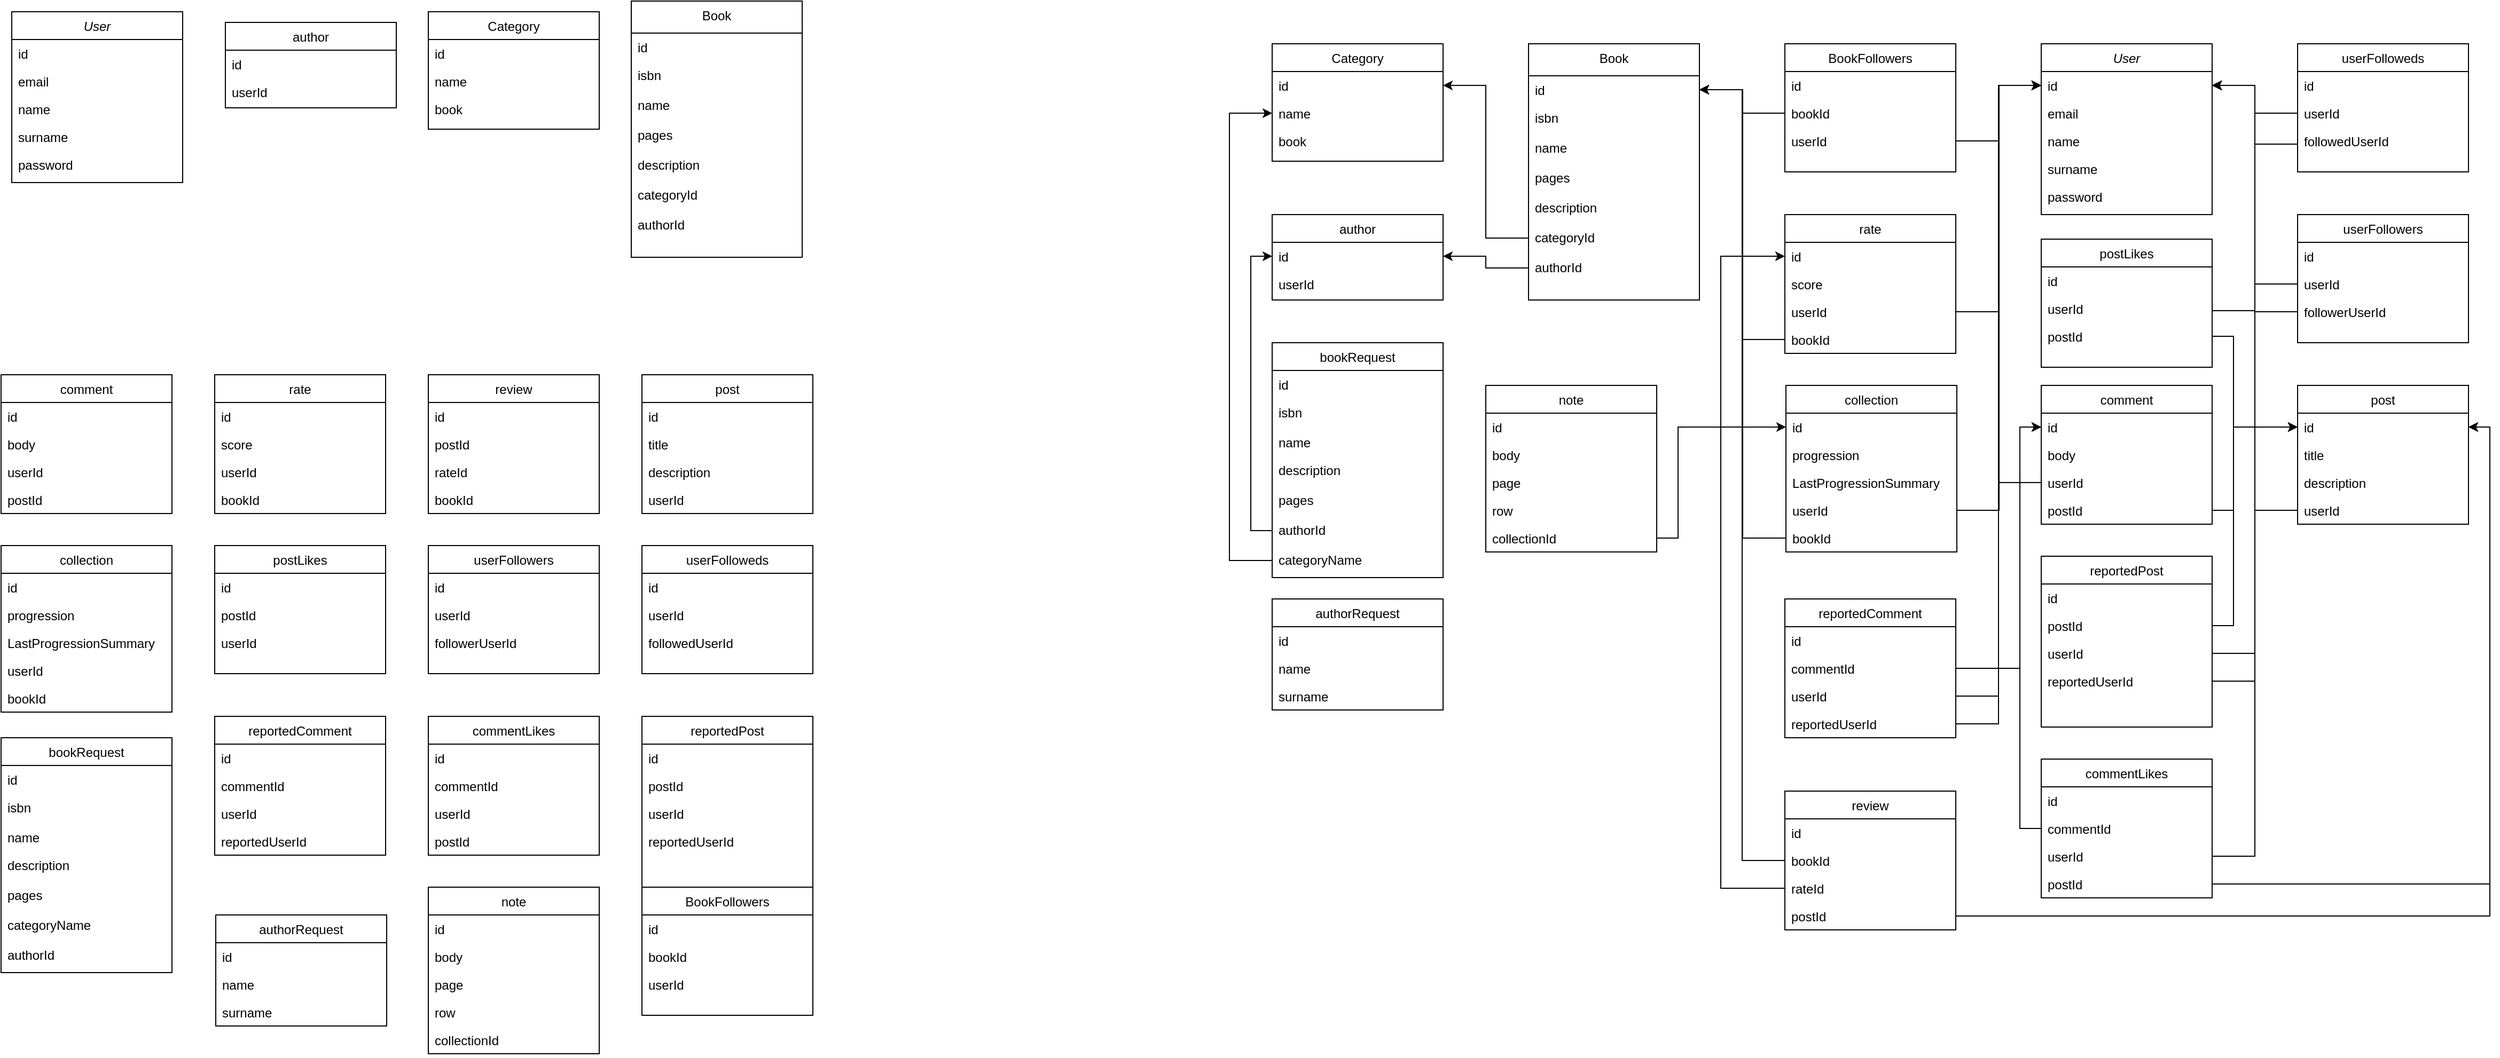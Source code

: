 <mxfile version="20.7.4" type="device"><diagram id="C5RBs43oDa-KdzZeNtuy" name="Page-1"><mxGraphModel dx="2635" dy="1278" grid="1" gridSize="10" guides="1" tooltips="1" connect="1" arrows="1" fold="1" page="1" pageScale="1" pageWidth="827" pageHeight="1169" math="0" shadow="0"><root><mxCell id="WIyWlLk6GJQsqaUBKTNV-0"/><mxCell id="WIyWlLk6GJQsqaUBKTNV-1" parent="WIyWlLk6GJQsqaUBKTNV-0"/><mxCell id="PvXy7Q1x_l-r8DskWM2E-0" value="User" style="swimlane;fontStyle=2;align=center;verticalAlign=top;childLayout=stackLayout;horizontal=1;startSize=26;horizontalStack=0;resizeParent=1;resizeLast=0;collapsible=1;marginBottom=0;rounded=0;shadow=0;strokeWidth=1;" parent="WIyWlLk6GJQsqaUBKTNV-1" vertex="1"><mxGeometry x="2720" y="120" width="160" height="160" as="geometry"><mxRectangle x="230" y="140" width="160" height="26" as="alternateBounds"/></mxGeometry></mxCell><mxCell id="PvXy7Q1x_l-r8DskWM2E-1" value="id" style="text;align=left;verticalAlign=top;spacingLeft=4;spacingRight=4;overflow=hidden;rotatable=0;points=[[0,0.5],[1,0.5]];portConstraint=eastwest;" parent="PvXy7Q1x_l-r8DskWM2E-0" vertex="1"><mxGeometry y="26" width="160" height="26" as="geometry"/></mxCell><mxCell id="PvXy7Q1x_l-r8DskWM2E-2" value="email" style="text;align=left;verticalAlign=top;spacingLeft=4;spacingRight=4;overflow=hidden;rotatable=0;points=[[0,0.5],[1,0.5]];portConstraint=eastwest;rounded=0;shadow=0;html=0;" parent="PvXy7Q1x_l-r8DskWM2E-0" vertex="1"><mxGeometry y="52" width="160" height="26" as="geometry"/></mxCell><mxCell id="PvXy7Q1x_l-r8DskWM2E-5" value="name" style="text;align=left;verticalAlign=top;spacingLeft=4;spacingRight=4;overflow=hidden;rotatable=0;points=[[0,0.5],[1,0.5]];portConstraint=eastwest;rounded=0;shadow=0;html=0;" parent="PvXy7Q1x_l-r8DskWM2E-0" vertex="1"><mxGeometry y="78" width="160" height="26" as="geometry"/></mxCell><mxCell id="PvXy7Q1x_l-r8DskWM2E-6" value="surname" style="text;align=left;verticalAlign=top;spacingLeft=4;spacingRight=4;overflow=hidden;rotatable=0;points=[[0,0.5],[1,0.5]];portConstraint=eastwest;rounded=0;shadow=0;html=0;" parent="PvXy7Q1x_l-r8DskWM2E-0" vertex="1"><mxGeometry y="104" width="160" height="26" as="geometry"/></mxCell><mxCell id="PvXy7Q1x_l-r8DskWM2E-131" value="password" style="text;align=left;verticalAlign=top;spacingLeft=4;spacingRight=4;overflow=hidden;rotatable=0;points=[[0,0.5],[1,0.5]];portConstraint=eastwest;rounded=0;shadow=0;html=0;" parent="PvXy7Q1x_l-r8DskWM2E-0" vertex="1"><mxGeometry y="130" width="160" height="26" as="geometry"/></mxCell><mxCell id="PvXy7Q1x_l-r8DskWM2E-8" value="Category" style="swimlane;fontStyle=0;align=center;verticalAlign=top;childLayout=stackLayout;horizontal=1;startSize=26;horizontalStack=0;resizeParent=1;resizeLast=0;collapsible=1;marginBottom=0;rounded=0;shadow=0;strokeWidth=1;" parent="WIyWlLk6GJQsqaUBKTNV-1" vertex="1"><mxGeometry x="2000" y="120" width="160" height="110" as="geometry"><mxRectangle x="550" y="140" width="160" height="26" as="alternateBounds"/></mxGeometry></mxCell><mxCell id="PvXy7Q1x_l-r8DskWM2E-9" value="id" style="text;align=left;verticalAlign=top;spacingLeft=4;spacingRight=4;overflow=hidden;rotatable=0;points=[[0,0.5],[1,0.5]];portConstraint=eastwest;" parent="PvXy7Q1x_l-r8DskWM2E-8" vertex="1"><mxGeometry y="26" width="160" height="26" as="geometry"/></mxCell><mxCell id="PvXy7Q1x_l-r8DskWM2E-10" value="name" style="text;align=left;verticalAlign=top;spacingLeft=4;spacingRight=4;overflow=hidden;rotatable=0;points=[[0,0.5],[1,0.5]];portConstraint=eastwest;rounded=0;shadow=0;html=0;" parent="PvXy7Q1x_l-r8DskWM2E-8" vertex="1"><mxGeometry y="52" width="160" height="26" as="geometry"/></mxCell><mxCell id="PvXy7Q1x_l-r8DskWM2E-11" value="book" style="text;align=left;verticalAlign=top;spacingLeft=4;spacingRight=4;overflow=hidden;rotatable=0;points=[[0,0.5],[1,0.5]];portConstraint=eastwest;rounded=0;shadow=0;html=0;" parent="PvXy7Q1x_l-r8DskWM2E-8" vertex="1"><mxGeometry y="78" width="160" height="26" as="geometry"/></mxCell><mxCell id="PvXy7Q1x_l-r8DskWM2E-12" value="post" style="swimlane;fontStyle=0;align=center;verticalAlign=top;childLayout=stackLayout;horizontal=1;startSize=26;horizontalStack=0;resizeParent=1;resizeLast=0;collapsible=1;marginBottom=0;rounded=0;shadow=0;strokeWidth=1;" parent="WIyWlLk6GJQsqaUBKTNV-1" vertex="1"><mxGeometry x="2960" y="440" width="160" height="130" as="geometry"><mxRectangle x="550" y="140" width="160" height="26" as="alternateBounds"/></mxGeometry></mxCell><mxCell id="PvXy7Q1x_l-r8DskWM2E-13" value="id" style="text;align=left;verticalAlign=top;spacingLeft=4;spacingRight=4;overflow=hidden;rotatable=0;points=[[0,0.5],[1,0.5]];portConstraint=eastwest;" parent="PvXy7Q1x_l-r8DskWM2E-12" vertex="1"><mxGeometry y="26" width="160" height="26" as="geometry"/></mxCell><mxCell id="PvXy7Q1x_l-r8DskWM2E-15" value="title" style="text;align=left;verticalAlign=top;spacingLeft=4;spacingRight=4;overflow=hidden;rotatable=0;points=[[0,0.5],[1,0.5]];portConstraint=eastwest;rounded=0;shadow=0;html=0;" parent="PvXy7Q1x_l-r8DskWM2E-12" vertex="1"><mxGeometry y="52" width="160" height="26" as="geometry"/></mxCell><mxCell id="PvXy7Q1x_l-r8DskWM2E-14" value="description&#10;" style="text;align=left;verticalAlign=top;spacingLeft=4;spacingRight=4;overflow=hidden;rotatable=0;points=[[0,0.5],[1,0.5]];portConstraint=eastwest;rounded=0;shadow=0;html=0;" parent="PvXy7Q1x_l-r8DskWM2E-12" vertex="1"><mxGeometry y="78" width="160" height="26" as="geometry"/></mxCell><mxCell id="PvXy7Q1x_l-r8DskWM2E-16" value="userId" style="text;align=left;verticalAlign=top;spacingLeft=4;spacingRight=4;overflow=hidden;rotatable=0;points=[[0,0.5],[1,0.5]];portConstraint=eastwest;rounded=0;shadow=0;html=0;" parent="PvXy7Q1x_l-r8DskWM2E-12" vertex="1"><mxGeometry y="104" width="160" height="26" as="geometry"/></mxCell><mxCell id="PvXy7Q1x_l-r8DskWM2E-17" value="review" style="swimlane;fontStyle=0;align=center;verticalAlign=top;childLayout=stackLayout;horizontal=1;startSize=26;horizontalStack=0;resizeParent=1;resizeLast=0;collapsible=1;marginBottom=0;rounded=0;shadow=0;strokeWidth=1;" parent="WIyWlLk6GJQsqaUBKTNV-1" vertex="1"><mxGeometry x="1210" y="430" width="160" height="130" as="geometry"><mxRectangle x="550" y="140" width="160" height="26" as="alternateBounds"/></mxGeometry></mxCell><mxCell id="PvXy7Q1x_l-r8DskWM2E-18" value="id" style="text;align=left;verticalAlign=top;spacingLeft=4;spacingRight=4;overflow=hidden;rotatable=0;points=[[0,0.5],[1,0.5]];portConstraint=eastwest;" parent="PvXy7Q1x_l-r8DskWM2E-17" vertex="1"><mxGeometry y="26" width="160" height="26" as="geometry"/></mxCell><mxCell id="PvXy7Q1x_l-r8DskWM2E-20" value="postId" style="text;align=left;verticalAlign=top;spacingLeft=4;spacingRight=4;overflow=hidden;rotatable=0;points=[[0,0.5],[1,0.5]];portConstraint=eastwest;rounded=0;shadow=0;html=0;" parent="PvXy7Q1x_l-r8DskWM2E-17" vertex="1"><mxGeometry y="52" width="160" height="26" as="geometry"/></mxCell><mxCell id="PvXy7Q1x_l-r8DskWM2E-116" value="rateId" style="text;align=left;verticalAlign=top;spacingLeft=4;spacingRight=4;overflow=hidden;rotatable=0;points=[[0,0.5],[1,0.5]];portConstraint=eastwest;rounded=0;shadow=0;html=0;" parent="PvXy7Q1x_l-r8DskWM2E-17" vertex="1"><mxGeometry y="78" width="160" height="26" as="geometry"/></mxCell><mxCell id="PvXy7Q1x_l-r8DskWM2E-21" value="bookId" style="text;align=left;verticalAlign=top;spacingLeft=4;spacingRight=4;overflow=hidden;rotatable=0;points=[[0,0.5],[1,0.5]];portConstraint=eastwest;rounded=0;shadow=0;html=0;" parent="PvXy7Q1x_l-r8DskWM2E-17" vertex="1"><mxGeometry y="104" width="160" height="26" as="geometry"/></mxCell><mxCell id="PvXy7Q1x_l-r8DskWM2E-22" value="Book" style="swimlane;fontStyle=0;align=center;verticalAlign=top;childLayout=stackLayout;horizontal=1;startSize=30;horizontalStack=0;resizeParent=1;resizeLast=0;collapsible=1;marginBottom=0;rounded=0;shadow=0;strokeWidth=1;" parent="WIyWlLk6GJQsqaUBKTNV-1" vertex="1"><mxGeometry x="2240" y="120" width="160" height="240" as="geometry"><mxRectangle x="130" y="380" width="160" height="26" as="alternateBounds"/></mxGeometry></mxCell><mxCell id="PvXy7Q1x_l-r8DskWM2E-23" value="id" style="text;align=left;verticalAlign=top;spacingLeft=4;spacingRight=4;overflow=hidden;rotatable=0;points=[[0,0.5],[1,0.5]];portConstraint=eastwest;" parent="PvXy7Q1x_l-r8DskWM2E-22" vertex="1"><mxGeometry y="30" width="160" height="26" as="geometry"/></mxCell><mxCell id="PvXy7Q1x_l-r8DskWM2E-24" value="isbn" style="text;align=left;verticalAlign=top;spacingLeft=4;spacingRight=4;overflow=hidden;rotatable=0;points=[[0,0.5],[1,0.5]];portConstraint=eastwest;rounded=0;shadow=0;html=0;" parent="PvXy7Q1x_l-r8DskWM2E-22" vertex="1"><mxGeometry y="56" width="160" height="28" as="geometry"/></mxCell><mxCell id="PvXy7Q1x_l-r8DskWM2E-25" value="name" style="text;align=left;verticalAlign=top;spacingLeft=4;spacingRight=4;overflow=hidden;rotatable=0;points=[[0,0.5],[1,0.5]];portConstraint=eastwest;rounded=0;shadow=0;html=0;" parent="PvXy7Q1x_l-r8DskWM2E-22" vertex="1"><mxGeometry y="84" width="160" height="28" as="geometry"/></mxCell><mxCell id="PvXy7Q1x_l-r8DskWM2E-26" value="pages" style="text;align=left;verticalAlign=top;spacingLeft=4;spacingRight=4;overflow=hidden;rotatable=0;points=[[0,0.5],[1,0.5]];portConstraint=eastwest;rounded=0;shadow=0;html=0;" parent="PvXy7Q1x_l-r8DskWM2E-22" vertex="1"><mxGeometry y="112" width="160" height="28" as="geometry"/></mxCell><mxCell id="PvXy7Q1x_l-r8DskWM2E-27" value="description" style="text;align=left;verticalAlign=top;spacingLeft=4;spacingRight=4;overflow=hidden;rotatable=0;points=[[0,0.5],[1,0.5]];portConstraint=eastwest;rounded=0;shadow=0;html=0;" parent="PvXy7Q1x_l-r8DskWM2E-22" vertex="1"><mxGeometry y="140" width="160" height="28" as="geometry"/></mxCell><mxCell id="PvXy7Q1x_l-r8DskWM2E-30" value="categoryId" style="text;align=left;verticalAlign=top;spacingLeft=4;spacingRight=4;overflow=hidden;rotatable=0;points=[[0,0.5],[1,0.5]];portConstraint=eastwest;rounded=0;shadow=0;html=0;" parent="PvXy7Q1x_l-r8DskWM2E-22" vertex="1"><mxGeometry y="168" width="160" height="28" as="geometry"/></mxCell><mxCell id="PvXy7Q1x_l-r8DskWM2E-31" value="authorId" style="text;align=left;verticalAlign=top;spacingLeft=4;spacingRight=4;overflow=hidden;rotatable=0;points=[[0,0.5],[1,0.5]];portConstraint=eastwest;rounded=0;shadow=0;html=0;" parent="PvXy7Q1x_l-r8DskWM2E-22" vertex="1"><mxGeometry y="196" width="160" height="28" as="geometry"/></mxCell><mxCell id="PvXy7Q1x_l-r8DskWM2E-32" value="rate" style="swimlane;fontStyle=0;align=center;verticalAlign=top;childLayout=stackLayout;horizontal=1;startSize=26;horizontalStack=0;resizeParent=1;resizeLast=0;collapsible=1;marginBottom=0;rounded=0;shadow=0;strokeWidth=1;" parent="WIyWlLk6GJQsqaUBKTNV-1" vertex="1"><mxGeometry x="1010" y="430" width="160" height="130" as="geometry"><mxRectangle x="550" y="140" width="160" height="26" as="alternateBounds"/></mxGeometry></mxCell><mxCell id="PvXy7Q1x_l-r8DskWM2E-33" value="id" style="text;align=left;verticalAlign=top;spacingLeft=4;spacingRight=4;overflow=hidden;rotatable=0;points=[[0,0.5],[1,0.5]];portConstraint=eastwest;" parent="PvXy7Q1x_l-r8DskWM2E-32" vertex="1"><mxGeometry y="26" width="160" height="26" as="geometry"/></mxCell><mxCell id="PvXy7Q1x_l-r8DskWM2E-34" value="score" style="text;align=left;verticalAlign=top;spacingLeft=4;spacingRight=4;overflow=hidden;rotatable=0;points=[[0,0.5],[1,0.5]];portConstraint=eastwest;rounded=0;shadow=0;html=0;" parent="PvXy7Q1x_l-r8DskWM2E-32" vertex="1"><mxGeometry y="52" width="160" height="26" as="geometry"/></mxCell><mxCell id="PvXy7Q1x_l-r8DskWM2E-35" value="userId" style="text;align=left;verticalAlign=top;spacingLeft=4;spacingRight=4;overflow=hidden;rotatable=0;points=[[0,0.5],[1,0.5]];portConstraint=eastwest;rounded=0;shadow=0;html=0;" parent="PvXy7Q1x_l-r8DskWM2E-32" vertex="1"><mxGeometry y="78" width="160" height="26" as="geometry"/></mxCell><mxCell id="PvXy7Q1x_l-r8DskWM2E-36" value="bookId" style="text;align=left;verticalAlign=top;spacingLeft=4;spacingRight=4;overflow=hidden;rotatable=0;points=[[0,0.5],[1,0.5]];portConstraint=eastwest;rounded=0;shadow=0;html=0;" parent="PvXy7Q1x_l-r8DskWM2E-32" vertex="1"><mxGeometry y="104" width="160" height="26" as="geometry"/></mxCell><mxCell id="PvXy7Q1x_l-r8DskWM2E-37" value="comment" style="swimlane;fontStyle=0;align=center;verticalAlign=top;childLayout=stackLayout;horizontal=1;startSize=26;horizontalStack=0;resizeParent=1;resizeLast=0;collapsible=1;marginBottom=0;rounded=0;shadow=0;strokeWidth=1;" parent="WIyWlLk6GJQsqaUBKTNV-1" vertex="1"><mxGeometry x="810" y="430" width="160" height="130" as="geometry"><mxRectangle x="550" y="140" width="160" height="26" as="alternateBounds"/></mxGeometry></mxCell><mxCell id="PvXy7Q1x_l-r8DskWM2E-38" value="id" style="text;align=left;verticalAlign=top;spacingLeft=4;spacingRight=4;overflow=hidden;rotatable=0;points=[[0,0.5],[1,0.5]];portConstraint=eastwest;" parent="PvXy7Q1x_l-r8DskWM2E-37" vertex="1"><mxGeometry y="26" width="160" height="26" as="geometry"/></mxCell><mxCell id="PvXy7Q1x_l-r8DskWM2E-39" value="body" style="text;align=left;verticalAlign=top;spacingLeft=4;spacingRight=4;overflow=hidden;rotatable=0;points=[[0,0.5],[1,0.5]];portConstraint=eastwest;rounded=0;shadow=0;html=0;" parent="PvXy7Q1x_l-r8DskWM2E-37" vertex="1"><mxGeometry y="52" width="160" height="26" as="geometry"/></mxCell><mxCell id="PvXy7Q1x_l-r8DskWM2E-40" value="userId" style="text;align=left;verticalAlign=top;spacingLeft=4;spacingRight=4;overflow=hidden;rotatable=0;points=[[0,0.5],[1,0.5]];portConstraint=eastwest;rounded=0;shadow=0;html=0;" parent="PvXy7Q1x_l-r8DskWM2E-37" vertex="1"><mxGeometry y="78" width="160" height="26" as="geometry"/></mxCell><mxCell id="PvXy7Q1x_l-r8DskWM2E-41" value="postId" style="text;align=left;verticalAlign=top;spacingLeft=4;spacingRight=4;overflow=hidden;rotatable=0;points=[[0,0.5],[1,0.5]];portConstraint=eastwest;rounded=0;shadow=0;html=0;" parent="PvXy7Q1x_l-r8DskWM2E-37" vertex="1"><mxGeometry y="104" width="160" height="26" as="geometry"/></mxCell><mxCell id="PvXy7Q1x_l-r8DskWM2E-43" value="postLikes" style="swimlane;fontStyle=0;align=center;verticalAlign=top;childLayout=stackLayout;horizontal=1;startSize=26;horizontalStack=0;resizeParent=1;resizeLast=0;collapsible=1;marginBottom=0;rounded=0;shadow=0;strokeWidth=1;" parent="WIyWlLk6GJQsqaUBKTNV-1" vertex="1"><mxGeometry x="1010" y="590" width="160" height="120" as="geometry"><mxRectangle x="550" y="140" width="160" height="26" as="alternateBounds"/></mxGeometry></mxCell><mxCell id="PvXy7Q1x_l-r8DskWM2E-44" value="id" style="text;align=left;verticalAlign=top;spacingLeft=4;spacingRight=4;overflow=hidden;rotatable=0;points=[[0,0.5],[1,0.5]];portConstraint=eastwest;" parent="PvXy7Q1x_l-r8DskWM2E-43" vertex="1"><mxGeometry y="26" width="160" height="26" as="geometry"/></mxCell><mxCell id="PvXy7Q1x_l-r8DskWM2E-47" value="postId" style="text;align=left;verticalAlign=top;spacingLeft=4;spacingRight=4;overflow=hidden;rotatable=0;points=[[0,0.5],[1,0.5]];portConstraint=eastwest;rounded=0;shadow=0;html=0;" parent="PvXy7Q1x_l-r8DskWM2E-43" vertex="1"><mxGeometry y="52" width="160" height="26" as="geometry"/></mxCell><mxCell id="PvXy7Q1x_l-r8DskWM2E-46" value="userId" style="text;align=left;verticalAlign=top;spacingLeft=4;spacingRight=4;overflow=hidden;rotatable=0;points=[[0,0.5],[1,0.5]];portConstraint=eastwest;rounded=0;shadow=0;html=0;" parent="PvXy7Q1x_l-r8DskWM2E-43" vertex="1"><mxGeometry y="78" width="160" height="26" as="geometry"/></mxCell><mxCell id="PvXy7Q1x_l-r8DskWM2E-48" value="userFollowers" style="swimlane;fontStyle=0;align=center;verticalAlign=top;childLayout=stackLayout;horizontal=1;startSize=26;horizontalStack=0;resizeParent=1;resizeLast=0;collapsible=1;marginBottom=0;rounded=0;shadow=0;strokeWidth=1;" parent="WIyWlLk6GJQsqaUBKTNV-1" vertex="1"><mxGeometry x="1210" y="590" width="160" height="120" as="geometry"><mxRectangle x="550" y="140" width="160" height="26" as="alternateBounds"/></mxGeometry></mxCell><mxCell id="PvXy7Q1x_l-r8DskWM2E-49" value="id" style="text;align=left;verticalAlign=top;spacingLeft=4;spacingRight=4;overflow=hidden;rotatable=0;points=[[0,0.5],[1,0.5]];portConstraint=eastwest;" parent="PvXy7Q1x_l-r8DskWM2E-48" vertex="1"><mxGeometry y="26" width="160" height="26" as="geometry"/></mxCell><mxCell id="PvXy7Q1x_l-r8DskWM2E-50" value="userId" style="text;align=left;verticalAlign=top;spacingLeft=4;spacingRight=4;overflow=hidden;rotatable=0;points=[[0,0.5],[1,0.5]];portConstraint=eastwest;rounded=0;shadow=0;html=0;" parent="PvXy7Q1x_l-r8DskWM2E-48" vertex="1"><mxGeometry y="52" width="160" height="26" as="geometry"/></mxCell><mxCell id="PvXy7Q1x_l-r8DskWM2E-51" value="followerUserId" style="text;align=left;verticalAlign=top;spacingLeft=4;spacingRight=4;overflow=hidden;rotatable=0;points=[[0,0.5],[1,0.5]];portConstraint=eastwest;rounded=0;shadow=0;html=0;" parent="PvXy7Q1x_l-r8DskWM2E-48" vertex="1"><mxGeometry y="78" width="160" height="26" as="geometry"/></mxCell><mxCell id="PvXy7Q1x_l-r8DskWM2E-53" value="userFolloweds" style="swimlane;fontStyle=0;align=center;verticalAlign=top;childLayout=stackLayout;horizontal=1;startSize=26;horizontalStack=0;resizeParent=1;resizeLast=0;collapsible=1;marginBottom=0;rounded=0;shadow=0;strokeWidth=1;" parent="WIyWlLk6GJQsqaUBKTNV-1" vertex="1"><mxGeometry x="1410" y="590" width="160" height="120" as="geometry"><mxRectangle x="550" y="140" width="160" height="26" as="alternateBounds"/></mxGeometry></mxCell><mxCell id="PvXy7Q1x_l-r8DskWM2E-54" value="id" style="text;align=left;verticalAlign=top;spacingLeft=4;spacingRight=4;overflow=hidden;rotatable=0;points=[[0,0.5],[1,0.5]];portConstraint=eastwest;" parent="PvXy7Q1x_l-r8DskWM2E-53" vertex="1"><mxGeometry y="26" width="160" height="26" as="geometry"/></mxCell><mxCell id="PvXy7Q1x_l-r8DskWM2E-55" value="userId" style="text;align=left;verticalAlign=top;spacingLeft=4;spacingRight=4;overflow=hidden;rotatable=0;points=[[0,0.5],[1,0.5]];portConstraint=eastwest;rounded=0;shadow=0;html=0;" parent="PvXy7Q1x_l-r8DskWM2E-53" vertex="1"><mxGeometry y="52" width="160" height="26" as="geometry"/></mxCell><mxCell id="PvXy7Q1x_l-r8DskWM2E-56" value="followedUserId" style="text;align=left;verticalAlign=top;spacingLeft=4;spacingRight=4;overflow=hidden;rotatable=0;points=[[0,0.5],[1,0.5]];portConstraint=eastwest;rounded=0;shadow=0;html=0;" parent="PvXy7Q1x_l-r8DskWM2E-53" vertex="1"><mxGeometry y="78" width="160" height="32" as="geometry"/></mxCell><mxCell id="PvXy7Q1x_l-r8DskWM2E-58" value="collection" style="swimlane;fontStyle=0;align=center;verticalAlign=top;childLayout=stackLayout;horizontal=1;startSize=26;horizontalStack=0;resizeParent=1;resizeLast=0;collapsible=1;marginBottom=0;rounded=0;shadow=0;strokeWidth=1;" parent="WIyWlLk6GJQsqaUBKTNV-1" vertex="1"><mxGeometry x="810" y="590" width="160" height="156" as="geometry"><mxRectangle x="550" y="140" width="160" height="26" as="alternateBounds"/></mxGeometry></mxCell><mxCell id="PvXy7Q1x_l-r8DskWM2E-59" value="id" style="text;align=left;verticalAlign=top;spacingLeft=4;spacingRight=4;overflow=hidden;rotatable=0;points=[[0,0.5],[1,0.5]];portConstraint=eastwest;" parent="PvXy7Q1x_l-r8DskWM2E-58" vertex="1"><mxGeometry y="26" width="160" height="26" as="geometry"/></mxCell><mxCell id="PvXy7Q1x_l-r8DskWM2E-113" value="progression" style="text;align=left;verticalAlign=top;spacingLeft=4;spacingRight=4;overflow=hidden;rotatable=0;points=[[0,0.5],[1,0.5]];portConstraint=eastwest;rounded=0;shadow=0;html=0;" parent="PvXy7Q1x_l-r8DskWM2E-58" vertex="1"><mxGeometry y="52" width="160" height="26" as="geometry"/></mxCell><mxCell id="PvXy7Q1x_l-r8DskWM2E-114" value="LastProgressionSummary" style="text;align=left;verticalAlign=top;spacingLeft=4;spacingRight=4;overflow=hidden;rotatable=0;points=[[0,0.5],[1,0.5]];portConstraint=eastwest;rounded=0;shadow=0;html=0;" parent="PvXy7Q1x_l-r8DskWM2E-58" vertex="1"><mxGeometry y="78" width="160" height="26" as="geometry"/></mxCell><mxCell id="PvXy7Q1x_l-r8DskWM2E-61" value="userId" style="text;align=left;verticalAlign=top;spacingLeft=4;spacingRight=4;overflow=hidden;rotatable=0;points=[[0,0.5],[1,0.5]];portConstraint=eastwest;rounded=0;shadow=0;html=0;" parent="PvXy7Q1x_l-r8DskWM2E-58" vertex="1"><mxGeometry y="104" width="160" height="26" as="geometry"/></mxCell><mxCell id="PvXy7Q1x_l-r8DskWM2E-60" value="bookId" style="text;align=left;verticalAlign=top;spacingLeft=4;spacingRight=4;overflow=hidden;rotatable=0;points=[[0,0.5],[1,0.5]];portConstraint=eastwest;rounded=0;shadow=0;html=0;" parent="PvXy7Q1x_l-r8DskWM2E-58" vertex="1"><mxGeometry y="130" width="160" height="26" as="geometry"/></mxCell><mxCell id="PvXy7Q1x_l-r8DskWM2E-63" value="commentLikes" style="swimlane;fontStyle=0;align=center;verticalAlign=top;childLayout=stackLayout;horizontal=1;startSize=26;horizontalStack=0;resizeParent=1;resizeLast=0;collapsible=1;marginBottom=0;rounded=0;shadow=0;strokeWidth=1;" parent="WIyWlLk6GJQsqaUBKTNV-1" vertex="1"><mxGeometry x="1210" y="750" width="160" height="130" as="geometry"><mxRectangle x="550" y="140" width="160" height="26" as="alternateBounds"/></mxGeometry></mxCell><mxCell id="PvXy7Q1x_l-r8DskWM2E-64" value="id" style="text;align=left;verticalAlign=top;spacingLeft=4;spacingRight=4;overflow=hidden;rotatable=0;points=[[0,0.5],[1,0.5]];portConstraint=eastwest;" parent="PvXy7Q1x_l-r8DskWM2E-63" vertex="1"><mxGeometry y="26" width="160" height="26" as="geometry"/></mxCell><mxCell id="PvXy7Q1x_l-r8DskWM2E-65" value="commentId" style="text;align=left;verticalAlign=top;spacingLeft=4;spacingRight=4;overflow=hidden;rotatable=0;points=[[0,0.5],[1,0.5]];portConstraint=eastwest;rounded=0;shadow=0;html=0;" parent="PvXy7Q1x_l-r8DskWM2E-63" vertex="1"><mxGeometry y="52" width="160" height="26" as="geometry"/></mxCell><mxCell id="PvXy7Q1x_l-r8DskWM2E-66" value="userId" style="text;align=left;verticalAlign=top;spacingLeft=4;spacingRight=4;overflow=hidden;rotatable=0;points=[[0,0.5],[1,0.5]];portConstraint=eastwest;rounded=0;shadow=0;html=0;" parent="PvXy7Q1x_l-r8DskWM2E-63" vertex="1"><mxGeometry y="78" width="160" height="26" as="geometry"/></mxCell><mxCell id="PvXy7Q1x_l-r8DskWM2E-67" value="postId" style="text;align=left;verticalAlign=top;spacingLeft=4;spacingRight=4;overflow=hidden;rotatable=0;points=[[0,0.5],[1,0.5]];portConstraint=eastwest;rounded=0;shadow=0;html=0;" parent="PvXy7Q1x_l-r8DskWM2E-63" vertex="1"><mxGeometry y="104" width="160" height="26" as="geometry"/></mxCell><mxCell id="PvXy7Q1x_l-r8DskWM2E-73" value="reportedPost" style="swimlane;fontStyle=0;align=center;verticalAlign=top;childLayout=stackLayout;horizontal=1;startSize=26;horizontalStack=0;resizeParent=1;resizeLast=0;collapsible=1;marginBottom=0;rounded=0;shadow=0;strokeWidth=1;" parent="WIyWlLk6GJQsqaUBKTNV-1" vertex="1"><mxGeometry x="1410" y="750" width="160" height="160" as="geometry"><mxRectangle x="550" y="140" width="160" height="26" as="alternateBounds"/></mxGeometry></mxCell><mxCell id="PvXy7Q1x_l-r8DskWM2E-74" value="id" style="text;align=left;verticalAlign=top;spacingLeft=4;spacingRight=4;overflow=hidden;rotatable=0;points=[[0,0.5],[1,0.5]];portConstraint=eastwest;" parent="PvXy7Q1x_l-r8DskWM2E-73" vertex="1"><mxGeometry y="26" width="160" height="26" as="geometry"/></mxCell><mxCell id="PvXy7Q1x_l-r8DskWM2E-75" value="postId" style="text;align=left;verticalAlign=top;spacingLeft=4;spacingRight=4;overflow=hidden;rotatable=0;points=[[0,0.5],[1,0.5]];portConstraint=eastwest;rounded=0;shadow=0;html=0;" parent="PvXy7Q1x_l-r8DskWM2E-73" vertex="1"><mxGeometry y="52" width="160" height="26" as="geometry"/></mxCell><mxCell id="PvXy7Q1x_l-r8DskWM2E-115" value="userId" style="text;align=left;verticalAlign=top;spacingLeft=4;spacingRight=4;overflow=hidden;rotatable=0;points=[[0,0.5],[1,0.5]];portConstraint=eastwest;rounded=0;shadow=0;html=0;" parent="PvXy7Q1x_l-r8DskWM2E-73" vertex="1"><mxGeometry y="78" width="160" height="26" as="geometry"/></mxCell><mxCell id="PvXy7Q1x_l-r8DskWM2E-76" value="reportedUserId" style="text;align=left;verticalAlign=top;spacingLeft=4;spacingRight=4;overflow=hidden;rotatable=0;points=[[0,0.5],[1,0.5]];portConstraint=eastwest;rounded=0;shadow=0;html=0;" parent="PvXy7Q1x_l-r8DskWM2E-73" vertex="1"><mxGeometry y="104" width="160" height="26" as="geometry"/></mxCell><mxCell id="PvXy7Q1x_l-r8DskWM2E-78" value="reportedComment" style="swimlane;fontStyle=0;align=center;verticalAlign=top;childLayout=stackLayout;horizontal=1;startSize=26;horizontalStack=0;resizeParent=1;resizeLast=0;collapsible=1;marginBottom=0;rounded=0;shadow=0;strokeWidth=1;" parent="WIyWlLk6GJQsqaUBKTNV-1" vertex="1"><mxGeometry x="1010" y="750" width="160" height="130" as="geometry"><mxRectangle x="550" y="140" width="160" height="26" as="alternateBounds"/></mxGeometry></mxCell><mxCell id="PvXy7Q1x_l-r8DskWM2E-79" value="id" style="text;align=left;verticalAlign=top;spacingLeft=4;spacingRight=4;overflow=hidden;rotatable=0;points=[[0,0.5],[1,0.5]];portConstraint=eastwest;" parent="PvXy7Q1x_l-r8DskWM2E-78" vertex="1"><mxGeometry y="26" width="160" height="26" as="geometry"/></mxCell><mxCell id="PvXy7Q1x_l-r8DskWM2E-80" value="commentId" style="text;align=left;verticalAlign=top;spacingLeft=4;spacingRight=4;overflow=hidden;rotatable=0;points=[[0,0.5],[1,0.5]];portConstraint=eastwest;rounded=0;shadow=0;html=0;" parent="PvXy7Q1x_l-r8DskWM2E-78" vertex="1"><mxGeometry y="52" width="160" height="26" as="geometry"/></mxCell><mxCell id="PvXy7Q1x_l-r8DskWM2E-81" value="userId" style="text;align=left;verticalAlign=top;spacingLeft=4;spacingRight=4;overflow=hidden;rotatable=0;points=[[0,0.5],[1,0.5]];portConstraint=eastwest;rounded=0;shadow=0;html=0;" parent="PvXy7Q1x_l-r8DskWM2E-78" vertex="1"><mxGeometry y="78" width="160" height="26" as="geometry"/></mxCell><mxCell id="PvXy7Q1x_l-r8DskWM2E-82" value="reportedUserId" style="text;align=left;verticalAlign=top;spacingLeft=4;spacingRight=4;overflow=hidden;rotatable=0;points=[[0,0.5],[1,0.5]];portConstraint=eastwest;rounded=0;shadow=0;html=0;" parent="PvXy7Q1x_l-r8DskWM2E-78" vertex="1"><mxGeometry y="104" width="160" height="26" as="geometry"/></mxCell><mxCell id="PvXy7Q1x_l-r8DskWM2E-89" value="bookRequest" style="swimlane;fontStyle=0;align=center;verticalAlign=top;childLayout=stackLayout;horizontal=1;startSize=26;horizontalStack=0;resizeParent=1;resizeLast=0;collapsible=1;marginBottom=0;rounded=0;shadow=0;strokeWidth=1;" parent="WIyWlLk6GJQsqaUBKTNV-1" vertex="1"><mxGeometry x="810" y="770" width="160" height="220" as="geometry"><mxRectangle x="550" y="140" width="160" height="26" as="alternateBounds"/></mxGeometry></mxCell><mxCell id="PvXy7Q1x_l-r8DskWM2E-90" value="id" style="text;align=left;verticalAlign=top;spacingLeft=4;spacingRight=4;overflow=hidden;rotatable=0;points=[[0,0.5],[1,0.5]];portConstraint=eastwest;" parent="PvXy7Q1x_l-r8DskWM2E-89" vertex="1"><mxGeometry y="26" width="160" height="26" as="geometry"/></mxCell><mxCell id="PvXy7Q1x_l-r8DskWM2E-124" value="isbn" style="text;align=left;verticalAlign=top;spacingLeft=4;spacingRight=4;overflow=hidden;rotatable=0;points=[[0,0.5],[1,0.5]];portConstraint=eastwest;rounded=0;shadow=0;html=0;" parent="PvXy7Q1x_l-r8DskWM2E-89" vertex="1"><mxGeometry y="52" width="160" height="28" as="geometry"/></mxCell><mxCell id="PvXy7Q1x_l-r8DskWM2E-91" value="name" style="text;align=left;verticalAlign=top;spacingLeft=4;spacingRight=4;overflow=hidden;rotatable=0;points=[[0,0.5],[1,0.5]];portConstraint=eastwest;rounded=0;shadow=0;html=0;" parent="PvXy7Q1x_l-r8DskWM2E-89" vertex="1"><mxGeometry y="80" width="160" height="26" as="geometry"/></mxCell><mxCell id="PvXy7Q1x_l-r8DskWM2E-126" value="description" style="text;align=left;verticalAlign=top;spacingLeft=4;spacingRight=4;overflow=hidden;rotatable=0;points=[[0,0.5],[1,0.5]];portConstraint=eastwest;rounded=0;shadow=0;html=0;" parent="PvXy7Q1x_l-r8DskWM2E-89" vertex="1"><mxGeometry y="106" width="160" height="28" as="geometry"/></mxCell><mxCell id="PvXy7Q1x_l-r8DskWM2E-125" value="pages" style="text;align=left;verticalAlign=top;spacingLeft=4;spacingRight=4;overflow=hidden;rotatable=0;points=[[0,0.5],[1,0.5]];portConstraint=eastwest;rounded=0;shadow=0;html=0;" parent="PvXy7Q1x_l-r8DskWM2E-89" vertex="1"><mxGeometry y="134" width="160" height="28" as="geometry"/></mxCell><mxCell id="PvXy7Q1x_l-r8DskWM2E-127" value="categoryName" style="text;align=left;verticalAlign=top;spacingLeft=4;spacingRight=4;overflow=hidden;rotatable=0;points=[[0,0.5],[1,0.5]];portConstraint=eastwest;rounded=0;shadow=0;html=0;" parent="PvXy7Q1x_l-r8DskWM2E-89" vertex="1"><mxGeometry y="162" width="160" height="28" as="geometry"/></mxCell><mxCell id="PvXy7Q1x_l-r8DskWM2E-128" value="authorId" style="text;align=left;verticalAlign=top;spacingLeft=4;spacingRight=4;overflow=hidden;rotatable=0;points=[[0,0.5],[1,0.5]];portConstraint=eastwest;rounded=0;shadow=0;html=0;" parent="PvXy7Q1x_l-r8DskWM2E-89" vertex="1"><mxGeometry y="190" width="160" height="28" as="geometry"/></mxCell><mxCell id="PvXy7Q1x_l-r8DskWM2E-94" value="BookFollowers" style="swimlane;fontStyle=0;align=center;verticalAlign=top;childLayout=stackLayout;horizontal=1;startSize=26;horizontalStack=0;resizeParent=1;resizeLast=0;collapsible=1;marginBottom=0;rounded=0;shadow=0;strokeWidth=1;" parent="WIyWlLk6GJQsqaUBKTNV-1" vertex="1"><mxGeometry x="1410" y="910" width="160" height="120" as="geometry"><mxRectangle x="550" y="140" width="160" height="26" as="alternateBounds"/></mxGeometry></mxCell><mxCell id="PvXy7Q1x_l-r8DskWM2E-95" value="id" style="text;align=left;verticalAlign=top;spacingLeft=4;spacingRight=4;overflow=hidden;rotatable=0;points=[[0,0.5],[1,0.5]];portConstraint=eastwest;" parent="PvXy7Q1x_l-r8DskWM2E-94" vertex="1"><mxGeometry y="26" width="160" height="26" as="geometry"/></mxCell><mxCell id="PvXy7Q1x_l-r8DskWM2E-96" value="bookId" style="text;align=left;verticalAlign=top;spacingLeft=4;spacingRight=4;overflow=hidden;rotatable=0;points=[[0,0.5],[1,0.5]];portConstraint=eastwest;rounded=0;shadow=0;html=0;" parent="PvXy7Q1x_l-r8DskWM2E-94" vertex="1"><mxGeometry y="52" width="160" height="26" as="geometry"/></mxCell><mxCell id="PvXy7Q1x_l-r8DskWM2E-97" value="userId" style="text;align=left;verticalAlign=top;spacingLeft=4;spacingRight=4;overflow=hidden;rotatable=0;points=[[0,0.5],[1,0.5]];portConstraint=eastwest;rounded=0;shadow=0;html=0;" parent="PvXy7Q1x_l-r8DskWM2E-94" vertex="1"><mxGeometry y="78" width="160" height="26" as="geometry"/></mxCell><mxCell id="PvXy7Q1x_l-r8DskWM2E-99" value="note" style="swimlane;fontStyle=0;align=center;verticalAlign=top;childLayout=stackLayout;horizontal=1;startSize=26;horizontalStack=0;resizeParent=1;resizeLast=0;collapsible=1;marginBottom=0;rounded=0;shadow=0;strokeWidth=1;" parent="WIyWlLk6GJQsqaUBKTNV-1" vertex="1"><mxGeometry x="1210" y="910" width="160" height="156" as="geometry"><mxRectangle x="550" y="140" width="160" height="26" as="alternateBounds"/></mxGeometry></mxCell><mxCell id="PvXy7Q1x_l-r8DskWM2E-100" value="id" style="text;align=left;verticalAlign=top;spacingLeft=4;spacingRight=4;overflow=hidden;rotatable=0;points=[[0,0.5],[1,0.5]];portConstraint=eastwest;" parent="PvXy7Q1x_l-r8DskWM2E-99" vertex="1"><mxGeometry y="26" width="160" height="26" as="geometry"/></mxCell><mxCell id="PvXy7Q1x_l-r8DskWM2E-101" value="body" style="text;align=left;verticalAlign=top;spacingLeft=4;spacingRight=4;overflow=hidden;rotatable=0;points=[[0,0.5],[1,0.5]];portConstraint=eastwest;rounded=0;shadow=0;html=0;" parent="PvXy7Q1x_l-r8DskWM2E-99" vertex="1"><mxGeometry y="52" width="160" height="26" as="geometry"/></mxCell><mxCell id="PvXy7Q1x_l-r8DskWM2E-112" value="page" style="text;align=left;verticalAlign=top;spacingLeft=4;spacingRight=4;overflow=hidden;rotatable=0;points=[[0,0.5],[1,0.5]];portConstraint=eastwest;rounded=0;shadow=0;html=0;" parent="PvXy7Q1x_l-r8DskWM2E-99" vertex="1"><mxGeometry y="78" width="160" height="26" as="geometry"/></mxCell><mxCell id="PvXy7Q1x_l-r8DskWM2E-111" value="row" style="text;align=left;verticalAlign=top;spacingLeft=4;spacingRight=4;overflow=hidden;rotatable=0;points=[[0,0.5],[1,0.5]];portConstraint=eastwest;rounded=0;shadow=0;html=0;" parent="PvXy7Q1x_l-r8DskWM2E-99" vertex="1"><mxGeometry y="104" width="160" height="26" as="geometry"/></mxCell><mxCell id="PvXy7Q1x_l-r8DskWM2E-102" value="collectionId" style="text;align=left;verticalAlign=top;spacingLeft=4;spacingRight=4;overflow=hidden;rotatable=0;points=[[0,0.5],[1,0.5]];portConstraint=eastwest;rounded=0;shadow=0;html=0;" parent="PvXy7Q1x_l-r8DskWM2E-99" vertex="1"><mxGeometry y="130" width="160" height="26" as="geometry"/></mxCell><mxCell id="PvXy7Q1x_l-r8DskWM2E-104" value="author" style="swimlane;fontStyle=0;align=center;verticalAlign=top;childLayout=stackLayout;horizontal=1;startSize=26;horizontalStack=0;resizeParent=1;resizeLast=0;collapsible=1;marginBottom=0;rounded=0;shadow=0;strokeWidth=1;" parent="WIyWlLk6GJQsqaUBKTNV-1" vertex="1"><mxGeometry x="2000" y="280" width="160" height="80" as="geometry"><mxRectangle x="550" y="140" width="160" height="26" as="alternateBounds"/></mxGeometry></mxCell><mxCell id="PvXy7Q1x_l-r8DskWM2E-105" value="id" style="text;align=left;verticalAlign=top;spacingLeft=4;spacingRight=4;overflow=hidden;rotatable=0;points=[[0,0.5],[1,0.5]];portConstraint=eastwest;" parent="PvXy7Q1x_l-r8DskWM2E-104" vertex="1"><mxGeometry y="26" width="160" height="26" as="geometry"/></mxCell><mxCell id="PvXy7Q1x_l-r8DskWM2E-107" value="userId" style="text;align=left;verticalAlign=top;spacingLeft=4;spacingRight=4;overflow=hidden;rotatable=0;points=[[0,0.5],[1,0.5]];portConstraint=eastwest;rounded=0;shadow=0;html=0;" parent="PvXy7Q1x_l-r8DskWM2E-104" vertex="1"><mxGeometry y="52" width="160" height="26" as="geometry"/></mxCell><mxCell id="PvXy7Q1x_l-r8DskWM2E-119" value="authorRequest" style="swimlane;fontStyle=0;align=center;verticalAlign=top;childLayout=stackLayout;horizontal=1;startSize=26;horizontalStack=0;resizeParent=1;resizeLast=0;collapsible=1;marginBottom=0;rounded=0;shadow=0;strokeWidth=1;" parent="WIyWlLk6GJQsqaUBKTNV-1" vertex="1"><mxGeometry x="1011" y="936" width="160" height="104" as="geometry"><mxRectangle x="550" y="140" width="160" height="26" as="alternateBounds"/></mxGeometry></mxCell><mxCell id="PvXy7Q1x_l-r8DskWM2E-120" value="id" style="text;align=left;verticalAlign=top;spacingLeft=4;spacingRight=4;overflow=hidden;rotatable=0;points=[[0,0.5],[1,0.5]];portConstraint=eastwest;" parent="PvXy7Q1x_l-r8DskWM2E-119" vertex="1"><mxGeometry y="26" width="160" height="26" as="geometry"/></mxCell><mxCell id="PvXy7Q1x_l-r8DskWM2E-129" value="name" style="text;align=left;verticalAlign=top;spacingLeft=4;spacingRight=4;overflow=hidden;rotatable=0;points=[[0,0.5],[1,0.5]];portConstraint=eastwest;rounded=0;shadow=0;html=0;" parent="PvXy7Q1x_l-r8DskWM2E-119" vertex="1"><mxGeometry y="52" width="160" height="26" as="geometry"/></mxCell><mxCell id="PvXy7Q1x_l-r8DskWM2E-130" value="surname" style="text;align=left;verticalAlign=top;spacingLeft=4;spacingRight=4;overflow=hidden;rotatable=0;points=[[0,0.5],[1,0.5]];portConstraint=eastwest;rounded=0;shadow=0;html=0;" parent="PvXy7Q1x_l-r8DskWM2E-119" vertex="1"><mxGeometry y="78" width="160" height="26" as="geometry"/></mxCell><mxCell id="PvXy7Q1x_l-r8DskWM2E-132" style="edgeStyle=orthogonalEdgeStyle;rounded=0;orthogonalLoop=1;jettySize=auto;html=1;exitX=0;exitY=0.5;exitDx=0;exitDy=0;entryX=1;entryY=0.5;entryDx=0;entryDy=0;" parent="WIyWlLk6GJQsqaUBKTNV-1" source="PvXy7Q1x_l-r8DskWM2E-31" target="PvXy7Q1x_l-r8DskWM2E-105" edge="1"><mxGeometry relative="1" as="geometry"/></mxCell><mxCell id="PvXy7Q1x_l-r8DskWM2E-133" style="edgeStyle=orthogonalEdgeStyle;rounded=0;orthogonalLoop=1;jettySize=auto;html=1;entryX=1;entryY=0.5;entryDx=0;entryDy=0;" parent="WIyWlLk6GJQsqaUBKTNV-1" source="PvXy7Q1x_l-r8DskWM2E-30" target="PvXy7Q1x_l-r8DskWM2E-9" edge="1"><mxGeometry relative="1" as="geometry"/></mxCell><mxCell id="PvXy7Q1x_l-r8DskWM2E-134" value="Book" style="swimlane;fontStyle=0;align=center;verticalAlign=top;childLayout=stackLayout;horizontal=1;startSize=30;horizontalStack=0;resizeParent=1;resizeLast=0;collapsible=1;marginBottom=0;rounded=0;shadow=0;strokeWidth=1;" parent="WIyWlLk6GJQsqaUBKTNV-1" vertex="1"><mxGeometry x="1400" y="80" width="160" height="240" as="geometry"><mxRectangle x="130" y="380" width="160" height="26" as="alternateBounds"/></mxGeometry></mxCell><mxCell id="PvXy7Q1x_l-r8DskWM2E-135" value="id" style="text;align=left;verticalAlign=top;spacingLeft=4;spacingRight=4;overflow=hidden;rotatable=0;points=[[0,0.5],[1,0.5]];portConstraint=eastwest;" parent="PvXy7Q1x_l-r8DskWM2E-134" vertex="1"><mxGeometry y="30" width="160" height="26" as="geometry"/></mxCell><mxCell id="PvXy7Q1x_l-r8DskWM2E-136" value="isbn" style="text;align=left;verticalAlign=top;spacingLeft=4;spacingRight=4;overflow=hidden;rotatable=0;points=[[0,0.5],[1,0.5]];portConstraint=eastwest;rounded=0;shadow=0;html=0;" parent="PvXy7Q1x_l-r8DskWM2E-134" vertex="1"><mxGeometry y="56" width="160" height="28" as="geometry"/></mxCell><mxCell id="PvXy7Q1x_l-r8DskWM2E-137" value="name" style="text;align=left;verticalAlign=top;spacingLeft=4;spacingRight=4;overflow=hidden;rotatable=0;points=[[0,0.5],[1,0.5]];portConstraint=eastwest;rounded=0;shadow=0;html=0;" parent="PvXy7Q1x_l-r8DskWM2E-134" vertex="1"><mxGeometry y="84" width="160" height="28" as="geometry"/></mxCell><mxCell id="PvXy7Q1x_l-r8DskWM2E-138" value="pages" style="text;align=left;verticalAlign=top;spacingLeft=4;spacingRight=4;overflow=hidden;rotatable=0;points=[[0,0.5],[1,0.5]];portConstraint=eastwest;rounded=0;shadow=0;html=0;" parent="PvXy7Q1x_l-r8DskWM2E-134" vertex="1"><mxGeometry y="112" width="160" height="28" as="geometry"/></mxCell><mxCell id="PvXy7Q1x_l-r8DskWM2E-139" value="description" style="text;align=left;verticalAlign=top;spacingLeft=4;spacingRight=4;overflow=hidden;rotatable=0;points=[[0,0.5],[1,0.5]];portConstraint=eastwest;rounded=0;shadow=0;html=0;" parent="PvXy7Q1x_l-r8DskWM2E-134" vertex="1"><mxGeometry y="140" width="160" height="28" as="geometry"/></mxCell><mxCell id="PvXy7Q1x_l-r8DskWM2E-140" value="categoryId" style="text;align=left;verticalAlign=top;spacingLeft=4;spacingRight=4;overflow=hidden;rotatable=0;points=[[0,0.5],[1,0.5]];portConstraint=eastwest;rounded=0;shadow=0;html=0;" parent="PvXy7Q1x_l-r8DskWM2E-134" vertex="1"><mxGeometry y="168" width="160" height="28" as="geometry"/></mxCell><mxCell id="PvXy7Q1x_l-r8DskWM2E-141" value="authorId" style="text;align=left;verticalAlign=top;spacingLeft=4;spacingRight=4;overflow=hidden;rotatable=0;points=[[0,0.5],[1,0.5]];portConstraint=eastwest;rounded=0;shadow=0;html=0;" parent="PvXy7Q1x_l-r8DskWM2E-134" vertex="1"><mxGeometry y="196" width="160" height="28" as="geometry"/></mxCell><mxCell id="PvXy7Q1x_l-r8DskWM2E-142" value="Category" style="swimlane;fontStyle=0;align=center;verticalAlign=top;childLayout=stackLayout;horizontal=1;startSize=26;horizontalStack=0;resizeParent=1;resizeLast=0;collapsible=1;marginBottom=0;rounded=0;shadow=0;strokeWidth=1;" parent="WIyWlLk6GJQsqaUBKTNV-1" vertex="1"><mxGeometry x="1210" y="90" width="160" height="110" as="geometry"><mxRectangle x="550" y="140" width="160" height="26" as="alternateBounds"/></mxGeometry></mxCell><mxCell id="PvXy7Q1x_l-r8DskWM2E-143" value="id" style="text;align=left;verticalAlign=top;spacingLeft=4;spacingRight=4;overflow=hidden;rotatable=0;points=[[0,0.5],[1,0.5]];portConstraint=eastwest;" parent="PvXy7Q1x_l-r8DskWM2E-142" vertex="1"><mxGeometry y="26" width="160" height="26" as="geometry"/></mxCell><mxCell id="PvXy7Q1x_l-r8DskWM2E-144" value="name" style="text;align=left;verticalAlign=top;spacingLeft=4;spacingRight=4;overflow=hidden;rotatable=0;points=[[0,0.5],[1,0.5]];portConstraint=eastwest;rounded=0;shadow=0;html=0;" parent="PvXy7Q1x_l-r8DskWM2E-142" vertex="1"><mxGeometry y="52" width="160" height="26" as="geometry"/></mxCell><mxCell id="PvXy7Q1x_l-r8DskWM2E-145" value="book" style="text;align=left;verticalAlign=top;spacingLeft=4;spacingRight=4;overflow=hidden;rotatable=0;points=[[0,0.5],[1,0.5]];portConstraint=eastwest;rounded=0;shadow=0;html=0;" parent="PvXy7Q1x_l-r8DskWM2E-142" vertex="1"><mxGeometry y="78" width="160" height="26" as="geometry"/></mxCell><mxCell id="PvXy7Q1x_l-r8DskWM2E-146" value="author" style="swimlane;fontStyle=0;align=center;verticalAlign=top;childLayout=stackLayout;horizontal=1;startSize=26;horizontalStack=0;resizeParent=1;resizeLast=0;collapsible=1;marginBottom=0;rounded=0;shadow=0;strokeWidth=1;" parent="WIyWlLk6GJQsqaUBKTNV-1" vertex="1"><mxGeometry x="1020" y="100" width="160" height="80" as="geometry"><mxRectangle x="550" y="140" width="160" height="26" as="alternateBounds"/></mxGeometry></mxCell><mxCell id="PvXy7Q1x_l-r8DskWM2E-147" value="id" style="text;align=left;verticalAlign=top;spacingLeft=4;spacingRight=4;overflow=hidden;rotatable=0;points=[[0,0.5],[1,0.5]];portConstraint=eastwest;" parent="PvXy7Q1x_l-r8DskWM2E-146" vertex="1"><mxGeometry y="26" width="160" height="26" as="geometry"/></mxCell><mxCell id="PvXy7Q1x_l-r8DskWM2E-148" value="userId" style="text;align=left;verticalAlign=top;spacingLeft=4;spacingRight=4;overflow=hidden;rotatable=0;points=[[0,0.5],[1,0.5]];portConstraint=eastwest;rounded=0;shadow=0;html=0;" parent="PvXy7Q1x_l-r8DskWM2E-146" vertex="1"><mxGeometry y="52" width="160" height="26" as="geometry"/></mxCell><mxCell id="PvXy7Q1x_l-r8DskWM2E-149" value="User" style="swimlane;fontStyle=2;align=center;verticalAlign=top;childLayout=stackLayout;horizontal=1;startSize=26;horizontalStack=0;resizeParent=1;resizeLast=0;collapsible=1;marginBottom=0;rounded=0;shadow=0;strokeWidth=1;" parent="WIyWlLk6GJQsqaUBKTNV-1" vertex="1"><mxGeometry x="820" y="90" width="160" height="160" as="geometry"><mxRectangle x="230" y="140" width="160" height="26" as="alternateBounds"/></mxGeometry></mxCell><mxCell id="PvXy7Q1x_l-r8DskWM2E-150" value="id" style="text;align=left;verticalAlign=top;spacingLeft=4;spacingRight=4;overflow=hidden;rotatable=0;points=[[0,0.5],[1,0.5]];portConstraint=eastwest;" parent="PvXy7Q1x_l-r8DskWM2E-149" vertex="1"><mxGeometry y="26" width="160" height="26" as="geometry"/></mxCell><mxCell id="PvXy7Q1x_l-r8DskWM2E-151" value="email" style="text;align=left;verticalAlign=top;spacingLeft=4;spacingRight=4;overflow=hidden;rotatable=0;points=[[0,0.5],[1,0.5]];portConstraint=eastwest;rounded=0;shadow=0;html=0;" parent="PvXy7Q1x_l-r8DskWM2E-149" vertex="1"><mxGeometry y="52" width="160" height="26" as="geometry"/></mxCell><mxCell id="PvXy7Q1x_l-r8DskWM2E-152" value="name" style="text;align=left;verticalAlign=top;spacingLeft=4;spacingRight=4;overflow=hidden;rotatable=0;points=[[0,0.5],[1,0.5]];portConstraint=eastwest;rounded=0;shadow=0;html=0;" parent="PvXy7Q1x_l-r8DskWM2E-149" vertex="1"><mxGeometry y="78" width="160" height="26" as="geometry"/></mxCell><mxCell id="PvXy7Q1x_l-r8DskWM2E-153" value="surname" style="text;align=left;verticalAlign=top;spacingLeft=4;spacingRight=4;overflow=hidden;rotatable=0;points=[[0,0.5],[1,0.5]];portConstraint=eastwest;rounded=0;shadow=0;html=0;" parent="PvXy7Q1x_l-r8DskWM2E-149" vertex="1"><mxGeometry y="104" width="160" height="26" as="geometry"/></mxCell><mxCell id="PvXy7Q1x_l-r8DskWM2E-154" value="password" style="text;align=left;verticalAlign=top;spacingLeft=4;spacingRight=4;overflow=hidden;rotatable=0;points=[[0,0.5],[1,0.5]];portConstraint=eastwest;rounded=0;shadow=0;html=0;" parent="PvXy7Q1x_l-r8DskWM2E-149" vertex="1"><mxGeometry y="130" width="160" height="26" as="geometry"/></mxCell><mxCell id="PvXy7Q1x_l-r8DskWM2E-155" value="post" style="swimlane;fontStyle=0;align=center;verticalAlign=top;childLayout=stackLayout;horizontal=1;startSize=26;horizontalStack=0;resizeParent=1;resizeLast=0;collapsible=1;marginBottom=0;rounded=0;shadow=0;strokeWidth=1;" parent="WIyWlLk6GJQsqaUBKTNV-1" vertex="1"><mxGeometry x="1410" y="430" width="160" height="130" as="geometry"><mxRectangle x="550" y="140" width="160" height="26" as="alternateBounds"/></mxGeometry></mxCell><mxCell id="PvXy7Q1x_l-r8DskWM2E-156" value="id" style="text;align=left;verticalAlign=top;spacingLeft=4;spacingRight=4;overflow=hidden;rotatable=0;points=[[0,0.5],[1,0.5]];portConstraint=eastwest;" parent="PvXy7Q1x_l-r8DskWM2E-155" vertex="1"><mxGeometry y="26" width="160" height="26" as="geometry"/></mxCell><mxCell id="PvXy7Q1x_l-r8DskWM2E-157" value="title" style="text;align=left;verticalAlign=top;spacingLeft=4;spacingRight=4;overflow=hidden;rotatable=0;points=[[0,0.5],[1,0.5]];portConstraint=eastwest;rounded=0;shadow=0;html=0;" parent="PvXy7Q1x_l-r8DskWM2E-155" vertex="1"><mxGeometry y="52" width="160" height="26" as="geometry"/></mxCell><mxCell id="PvXy7Q1x_l-r8DskWM2E-158" value="description&#10;" style="text;align=left;verticalAlign=top;spacingLeft=4;spacingRight=4;overflow=hidden;rotatable=0;points=[[0,0.5],[1,0.5]];portConstraint=eastwest;rounded=0;shadow=0;html=0;" parent="PvXy7Q1x_l-r8DskWM2E-155" vertex="1"><mxGeometry y="78" width="160" height="26" as="geometry"/></mxCell><mxCell id="PvXy7Q1x_l-r8DskWM2E-159" value="userId" style="text;align=left;verticalAlign=top;spacingLeft=4;spacingRight=4;overflow=hidden;rotatable=0;points=[[0,0.5],[1,0.5]];portConstraint=eastwest;rounded=0;shadow=0;html=0;" parent="PvXy7Q1x_l-r8DskWM2E-155" vertex="1"><mxGeometry y="104" width="160" height="26" as="geometry"/></mxCell><mxCell id="PvXy7Q1x_l-r8DskWM2E-160" value="userFolloweds" style="swimlane;fontStyle=0;align=center;verticalAlign=top;childLayout=stackLayout;horizontal=1;startSize=26;horizontalStack=0;resizeParent=1;resizeLast=0;collapsible=1;marginBottom=0;rounded=0;shadow=0;strokeWidth=1;" parent="WIyWlLk6GJQsqaUBKTNV-1" vertex="1"><mxGeometry x="2960" y="120" width="160" height="120" as="geometry"><mxRectangle x="550" y="140" width="160" height="26" as="alternateBounds"/></mxGeometry></mxCell><mxCell id="PvXy7Q1x_l-r8DskWM2E-161" value="id" style="text;align=left;verticalAlign=top;spacingLeft=4;spacingRight=4;overflow=hidden;rotatable=0;points=[[0,0.5],[1,0.5]];portConstraint=eastwest;" parent="PvXy7Q1x_l-r8DskWM2E-160" vertex="1"><mxGeometry y="26" width="160" height="26" as="geometry"/></mxCell><mxCell id="PvXy7Q1x_l-r8DskWM2E-162" value="userId" style="text;align=left;verticalAlign=top;spacingLeft=4;spacingRight=4;overflow=hidden;rotatable=0;points=[[0,0.5],[1,0.5]];portConstraint=eastwest;rounded=0;shadow=0;html=0;" parent="PvXy7Q1x_l-r8DskWM2E-160" vertex="1"><mxGeometry y="52" width="160" height="26" as="geometry"/></mxCell><mxCell id="PvXy7Q1x_l-r8DskWM2E-163" value="followedUserId" style="text;align=left;verticalAlign=top;spacingLeft=4;spacingRight=4;overflow=hidden;rotatable=0;points=[[0,0.5],[1,0.5]];portConstraint=eastwest;rounded=0;shadow=0;html=0;" parent="PvXy7Q1x_l-r8DskWM2E-160" vertex="1"><mxGeometry y="78" width="160" height="32" as="geometry"/></mxCell><mxCell id="PvXy7Q1x_l-r8DskWM2E-164" value="userFollowers" style="swimlane;fontStyle=0;align=center;verticalAlign=top;childLayout=stackLayout;horizontal=1;startSize=26;horizontalStack=0;resizeParent=1;resizeLast=0;collapsible=1;marginBottom=0;rounded=0;shadow=0;strokeWidth=1;" parent="WIyWlLk6GJQsqaUBKTNV-1" vertex="1"><mxGeometry x="2960" y="280" width="160" height="120" as="geometry"><mxRectangle x="550" y="140" width="160" height="26" as="alternateBounds"/></mxGeometry></mxCell><mxCell id="PvXy7Q1x_l-r8DskWM2E-165" value="id" style="text;align=left;verticalAlign=top;spacingLeft=4;spacingRight=4;overflow=hidden;rotatable=0;points=[[0,0.5],[1,0.5]];portConstraint=eastwest;" parent="PvXy7Q1x_l-r8DskWM2E-164" vertex="1"><mxGeometry y="26" width="160" height="26" as="geometry"/></mxCell><mxCell id="PvXy7Q1x_l-r8DskWM2E-166" value="userId" style="text;align=left;verticalAlign=top;spacingLeft=4;spacingRight=4;overflow=hidden;rotatable=0;points=[[0,0.5],[1,0.5]];portConstraint=eastwest;rounded=0;shadow=0;html=0;" parent="PvXy7Q1x_l-r8DskWM2E-164" vertex="1"><mxGeometry y="52" width="160" height="26" as="geometry"/></mxCell><mxCell id="PvXy7Q1x_l-r8DskWM2E-167" value="followerUserId" style="text;align=left;verticalAlign=top;spacingLeft=4;spacingRight=4;overflow=hidden;rotatable=0;points=[[0,0.5],[1,0.5]];portConstraint=eastwest;rounded=0;shadow=0;html=0;" parent="PvXy7Q1x_l-r8DskWM2E-164" vertex="1"><mxGeometry y="78" width="160" height="26" as="geometry"/></mxCell><mxCell id="PvXy7Q1x_l-r8DskWM2E-3" value="review" style="swimlane;fontStyle=0;align=center;verticalAlign=top;childLayout=stackLayout;horizontal=1;startSize=26;horizontalStack=0;resizeParent=1;resizeLast=0;collapsible=1;marginBottom=0;rounded=0;shadow=0;strokeWidth=1;" vertex="1" parent="WIyWlLk6GJQsqaUBKTNV-1"><mxGeometry x="2480" y="820" width="160" height="130" as="geometry"><mxRectangle x="550" y="140" width="160" height="26" as="alternateBounds"/></mxGeometry></mxCell><mxCell id="PvXy7Q1x_l-r8DskWM2E-4" value="id" style="text;align=left;verticalAlign=top;spacingLeft=4;spacingRight=4;overflow=hidden;rotatable=0;points=[[0,0.5],[1,0.5]];portConstraint=eastwest;" vertex="1" parent="PvXy7Q1x_l-r8DskWM2E-3"><mxGeometry y="26" width="160" height="26" as="geometry"/></mxCell><mxCell id="PvXy7Q1x_l-r8DskWM2E-28" value="bookId" style="text;align=left;verticalAlign=top;spacingLeft=4;spacingRight=4;overflow=hidden;rotatable=0;points=[[0,0.5],[1,0.5]];portConstraint=eastwest;rounded=0;shadow=0;html=0;" vertex="1" parent="PvXy7Q1x_l-r8DskWM2E-3"><mxGeometry y="52" width="160" height="26" as="geometry"/></mxCell><mxCell id="PvXy7Q1x_l-r8DskWM2E-19" value="rateId" style="text;align=left;verticalAlign=top;spacingLeft=4;spacingRight=4;overflow=hidden;rotatable=0;points=[[0,0.5],[1,0.5]];portConstraint=eastwest;rounded=0;shadow=0;html=0;" vertex="1" parent="PvXy7Q1x_l-r8DskWM2E-3"><mxGeometry y="78" width="160" height="26" as="geometry"/></mxCell><mxCell id="PvXy7Q1x_l-r8DskWM2E-7" value="postId" style="text;align=left;verticalAlign=top;spacingLeft=4;spacingRight=4;overflow=hidden;rotatable=0;points=[[0,0.5],[1,0.5]];portConstraint=eastwest;rounded=0;shadow=0;html=0;" vertex="1" parent="PvXy7Q1x_l-r8DskWM2E-3"><mxGeometry y="104" width="160" height="26" as="geometry"/></mxCell><mxCell id="PvXy7Q1x_l-r8DskWM2E-29" value="rate" style="swimlane;fontStyle=0;align=center;verticalAlign=top;childLayout=stackLayout;horizontal=1;startSize=26;horizontalStack=0;resizeParent=1;resizeLast=0;collapsible=1;marginBottom=0;rounded=0;shadow=0;strokeWidth=1;" vertex="1" parent="WIyWlLk6GJQsqaUBKTNV-1"><mxGeometry x="2480" y="280" width="160" height="130" as="geometry"><mxRectangle x="550" y="140" width="160" height="26" as="alternateBounds"/></mxGeometry></mxCell><mxCell id="PvXy7Q1x_l-r8DskWM2E-42" value="id" style="text;align=left;verticalAlign=top;spacingLeft=4;spacingRight=4;overflow=hidden;rotatable=0;points=[[0,0.5],[1,0.5]];portConstraint=eastwest;" vertex="1" parent="PvXy7Q1x_l-r8DskWM2E-29"><mxGeometry y="26" width="160" height="26" as="geometry"/></mxCell><mxCell id="PvXy7Q1x_l-r8DskWM2E-45" value="score" style="text;align=left;verticalAlign=top;spacingLeft=4;spacingRight=4;overflow=hidden;rotatable=0;points=[[0,0.5],[1,0.5]];portConstraint=eastwest;rounded=0;shadow=0;html=0;" vertex="1" parent="PvXy7Q1x_l-r8DskWM2E-29"><mxGeometry y="52" width="160" height="26" as="geometry"/></mxCell><mxCell id="PvXy7Q1x_l-r8DskWM2E-52" value="userId" style="text;align=left;verticalAlign=top;spacingLeft=4;spacingRight=4;overflow=hidden;rotatable=0;points=[[0,0.5],[1,0.5]];portConstraint=eastwest;rounded=0;shadow=0;html=0;" vertex="1" parent="PvXy7Q1x_l-r8DskWM2E-29"><mxGeometry y="78" width="160" height="26" as="geometry"/></mxCell><mxCell id="PvXy7Q1x_l-r8DskWM2E-57" value="bookId" style="text;align=left;verticalAlign=top;spacingLeft=4;spacingRight=4;overflow=hidden;rotatable=0;points=[[0,0.5],[1,0.5]];portConstraint=eastwest;rounded=0;shadow=0;html=0;" vertex="1" parent="PvXy7Q1x_l-r8DskWM2E-29"><mxGeometry y="104" width="160" height="26" as="geometry"/></mxCell><mxCell id="PvXy7Q1x_l-r8DskWM2E-62" value="collection" style="swimlane;fontStyle=0;align=center;verticalAlign=top;childLayout=stackLayout;horizontal=1;startSize=26;horizontalStack=0;resizeParent=1;resizeLast=0;collapsible=1;marginBottom=0;rounded=0;shadow=0;strokeWidth=1;" vertex="1" parent="WIyWlLk6GJQsqaUBKTNV-1"><mxGeometry x="2481" y="440" width="160" height="156" as="geometry"><mxRectangle x="550" y="140" width="160" height="26" as="alternateBounds"/></mxGeometry></mxCell><mxCell id="PvXy7Q1x_l-r8DskWM2E-68" value="id" style="text;align=left;verticalAlign=top;spacingLeft=4;spacingRight=4;overflow=hidden;rotatable=0;points=[[0,0.5],[1,0.5]];portConstraint=eastwest;" vertex="1" parent="PvXy7Q1x_l-r8DskWM2E-62"><mxGeometry y="26" width="160" height="26" as="geometry"/></mxCell><mxCell id="PvXy7Q1x_l-r8DskWM2E-69" value="progression" style="text;align=left;verticalAlign=top;spacingLeft=4;spacingRight=4;overflow=hidden;rotatable=0;points=[[0,0.5],[1,0.5]];portConstraint=eastwest;rounded=0;shadow=0;html=0;" vertex="1" parent="PvXy7Q1x_l-r8DskWM2E-62"><mxGeometry y="52" width="160" height="26" as="geometry"/></mxCell><mxCell id="PvXy7Q1x_l-r8DskWM2E-70" value="LastProgressionSummary" style="text;align=left;verticalAlign=top;spacingLeft=4;spacingRight=4;overflow=hidden;rotatable=0;points=[[0,0.5],[1,0.5]];portConstraint=eastwest;rounded=0;shadow=0;html=0;" vertex="1" parent="PvXy7Q1x_l-r8DskWM2E-62"><mxGeometry y="78" width="160" height="26" as="geometry"/></mxCell><mxCell id="PvXy7Q1x_l-r8DskWM2E-71" value="userId" style="text;align=left;verticalAlign=top;spacingLeft=4;spacingRight=4;overflow=hidden;rotatable=0;points=[[0,0.5],[1,0.5]];portConstraint=eastwest;rounded=0;shadow=0;html=0;" vertex="1" parent="PvXy7Q1x_l-r8DskWM2E-62"><mxGeometry y="104" width="160" height="26" as="geometry"/></mxCell><mxCell id="PvXy7Q1x_l-r8DskWM2E-72" value="bookId" style="text;align=left;verticalAlign=top;spacingLeft=4;spacingRight=4;overflow=hidden;rotatable=0;points=[[0,0.5],[1,0.5]];portConstraint=eastwest;rounded=0;shadow=0;html=0;" vertex="1" parent="PvXy7Q1x_l-r8DskWM2E-62"><mxGeometry y="130" width="160" height="26" as="geometry"/></mxCell><mxCell id="PvXy7Q1x_l-r8DskWM2E-77" value="BookFollowers" style="swimlane;fontStyle=0;align=center;verticalAlign=top;childLayout=stackLayout;horizontal=1;startSize=26;horizontalStack=0;resizeParent=1;resizeLast=0;collapsible=1;marginBottom=0;rounded=0;shadow=0;strokeWidth=1;" vertex="1" parent="WIyWlLk6GJQsqaUBKTNV-1"><mxGeometry x="2480" y="120" width="160" height="120" as="geometry"><mxRectangle x="550" y="140" width="160" height="26" as="alternateBounds"/></mxGeometry></mxCell><mxCell id="PvXy7Q1x_l-r8DskWM2E-83" value="id" style="text;align=left;verticalAlign=top;spacingLeft=4;spacingRight=4;overflow=hidden;rotatable=0;points=[[0,0.5],[1,0.5]];portConstraint=eastwest;" vertex="1" parent="PvXy7Q1x_l-r8DskWM2E-77"><mxGeometry y="26" width="160" height="26" as="geometry"/></mxCell><mxCell id="PvXy7Q1x_l-r8DskWM2E-84" value="bookId" style="text;align=left;verticalAlign=top;spacingLeft=4;spacingRight=4;overflow=hidden;rotatable=0;points=[[0,0.5],[1,0.5]];portConstraint=eastwest;rounded=0;shadow=0;html=0;" vertex="1" parent="PvXy7Q1x_l-r8DskWM2E-77"><mxGeometry y="52" width="160" height="26" as="geometry"/></mxCell><mxCell id="PvXy7Q1x_l-r8DskWM2E-85" value="userId" style="text;align=left;verticalAlign=top;spacingLeft=4;spacingRight=4;overflow=hidden;rotatable=0;points=[[0,0.5],[1,0.5]];portConstraint=eastwest;rounded=0;shadow=0;html=0;" vertex="1" parent="PvXy7Q1x_l-r8DskWM2E-77"><mxGeometry y="78" width="160" height="26" as="geometry"/></mxCell><mxCell id="PvXy7Q1x_l-r8DskWM2E-103" style="edgeStyle=orthogonalEdgeStyle;rounded=0;orthogonalLoop=1;jettySize=auto;html=1;entryX=1;entryY=0.5;entryDx=0;entryDy=0;" edge="1" parent="WIyWlLk6GJQsqaUBKTNV-1" source="PvXy7Q1x_l-r8DskWM2E-16" target="PvXy7Q1x_l-r8DskWM2E-1"><mxGeometry relative="1" as="geometry"/></mxCell><mxCell id="PvXy7Q1x_l-r8DskWM2E-106" style="edgeStyle=orthogonalEdgeStyle;rounded=0;orthogonalLoop=1;jettySize=auto;html=1;" edge="1" parent="WIyWlLk6GJQsqaUBKTNV-1" source="PvXy7Q1x_l-r8DskWM2E-163" target="PvXy7Q1x_l-r8DskWM2E-1"><mxGeometry relative="1" as="geometry"/></mxCell><mxCell id="PvXy7Q1x_l-r8DskWM2E-108" style="edgeStyle=orthogonalEdgeStyle;rounded=0;orthogonalLoop=1;jettySize=auto;html=1;" edge="1" parent="WIyWlLk6GJQsqaUBKTNV-1" source="PvXy7Q1x_l-r8DskWM2E-162" target="PvXy7Q1x_l-r8DskWM2E-1"><mxGeometry relative="1" as="geometry"/></mxCell><mxCell id="PvXy7Q1x_l-r8DskWM2E-110" style="edgeStyle=orthogonalEdgeStyle;rounded=0;orthogonalLoop=1;jettySize=auto;html=1;entryX=1;entryY=0.5;entryDx=0;entryDy=0;" edge="1" parent="WIyWlLk6GJQsqaUBKTNV-1" source="PvXy7Q1x_l-r8DskWM2E-166" target="PvXy7Q1x_l-r8DskWM2E-1"><mxGeometry relative="1" as="geometry"/></mxCell><mxCell id="PvXy7Q1x_l-r8DskWM2E-117" style="edgeStyle=orthogonalEdgeStyle;rounded=0;orthogonalLoop=1;jettySize=auto;html=1;entryX=1;entryY=0.5;entryDx=0;entryDy=0;" edge="1" parent="WIyWlLk6GJQsqaUBKTNV-1" source="PvXy7Q1x_l-r8DskWM2E-167" target="PvXy7Q1x_l-r8DskWM2E-1"><mxGeometry relative="1" as="geometry"/></mxCell><mxCell id="PvXy7Q1x_l-r8DskWM2E-118" style="edgeStyle=orthogonalEdgeStyle;rounded=0;orthogonalLoop=1;jettySize=auto;html=1;entryX=0;entryY=0.5;entryDx=0;entryDy=0;" edge="1" parent="WIyWlLk6GJQsqaUBKTNV-1" source="PvXy7Q1x_l-r8DskWM2E-85" target="PvXy7Q1x_l-r8DskWM2E-1"><mxGeometry relative="1" as="geometry"/></mxCell><mxCell id="PvXy7Q1x_l-r8DskWM2E-121" style="edgeStyle=orthogonalEdgeStyle;rounded=0;orthogonalLoop=1;jettySize=auto;html=1;entryX=1;entryY=0.5;entryDx=0;entryDy=0;" edge="1" parent="WIyWlLk6GJQsqaUBKTNV-1" source="PvXy7Q1x_l-r8DskWM2E-84" target="PvXy7Q1x_l-r8DskWM2E-23"><mxGeometry relative="1" as="geometry"/></mxCell><mxCell id="PvXy7Q1x_l-r8DskWM2E-123" style="edgeStyle=orthogonalEdgeStyle;rounded=0;orthogonalLoop=1;jettySize=auto;html=1;entryX=0;entryY=0.5;entryDx=0;entryDy=0;" edge="1" parent="WIyWlLk6GJQsqaUBKTNV-1" source="PvXy7Q1x_l-r8DskWM2E-52" target="PvXy7Q1x_l-r8DskWM2E-1"><mxGeometry relative="1" as="geometry"/></mxCell><mxCell id="PvXy7Q1x_l-r8DskWM2E-168" style="edgeStyle=orthogonalEdgeStyle;rounded=0;orthogonalLoop=1;jettySize=auto;html=1;entryX=1;entryY=0.5;entryDx=0;entryDy=0;" edge="1" parent="WIyWlLk6GJQsqaUBKTNV-1" source="PvXy7Q1x_l-r8DskWM2E-57" target="PvXy7Q1x_l-r8DskWM2E-23"><mxGeometry relative="1" as="geometry"/></mxCell><mxCell id="PvXy7Q1x_l-r8DskWM2E-169" style="edgeStyle=orthogonalEdgeStyle;rounded=0;orthogonalLoop=1;jettySize=auto;html=1;entryX=1;entryY=0.5;entryDx=0;entryDy=0;" edge="1" parent="WIyWlLk6GJQsqaUBKTNV-1" source="PvXy7Q1x_l-r8DskWM2E-28" target="PvXy7Q1x_l-r8DskWM2E-23"><mxGeometry relative="1" as="geometry"/></mxCell><mxCell id="PvXy7Q1x_l-r8DskWM2E-171" style="edgeStyle=orthogonalEdgeStyle;rounded=0;orthogonalLoop=1;jettySize=auto;html=1;entryX=1;entryY=0.5;entryDx=0;entryDy=0;" edge="1" parent="WIyWlLk6GJQsqaUBKTNV-1" source="PvXy7Q1x_l-r8DskWM2E-7" target="PvXy7Q1x_l-r8DskWM2E-13"><mxGeometry relative="1" as="geometry"/></mxCell><mxCell id="PvXy7Q1x_l-r8DskWM2E-172" style="edgeStyle=orthogonalEdgeStyle;rounded=0;orthogonalLoop=1;jettySize=auto;html=1;entryX=0;entryY=0.5;entryDx=0;entryDy=0;" edge="1" parent="WIyWlLk6GJQsqaUBKTNV-1" source="PvXy7Q1x_l-r8DskWM2E-71" target="PvXy7Q1x_l-r8DskWM2E-1"><mxGeometry relative="1" as="geometry"/></mxCell><mxCell id="PvXy7Q1x_l-r8DskWM2E-173" style="edgeStyle=orthogonalEdgeStyle;rounded=0;orthogonalLoop=1;jettySize=auto;html=1;entryX=1;entryY=0.5;entryDx=0;entryDy=0;" edge="1" parent="WIyWlLk6GJQsqaUBKTNV-1" source="PvXy7Q1x_l-r8DskWM2E-72" target="PvXy7Q1x_l-r8DskWM2E-23"><mxGeometry relative="1" as="geometry"/></mxCell><mxCell id="PvXy7Q1x_l-r8DskWM2E-174" value="comment" style="swimlane;fontStyle=0;align=center;verticalAlign=top;childLayout=stackLayout;horizontal=1;startSize=26;horizontalStack=0;resizeParent=1;resizeLast=0;collapsible=1;marginBottom=0;rounded=0;shadow=0;strokeWidth=1;" vertex="1" parent="WIyWlLk6GJQsqaUBKTNV-1"><mxGeometry x="2720" y="440" width="160" height="130" as="geometry"><mxRectangle x="550" y="140" width="160" height="26" as="alternateBounds"/></mxGeometry></mxCell><mxCell id="PvXy7Q1x_l-r8DskWM2E-175" value="id" style="text;align=left;verticalAlign=top;spacingLeft=4;spacingRight=4;overflow=hidden;rotatable=0;points=[[0,0.5],[1,0.5]];portConstraint=eastwest;" vertex="1" parent="PvXy7Q1x_l-r8DskWM2E-174"><mxGeometry y="26" width="160" height="26" as="geometry"/></mxCell><mxCell id="PvXy7Q1x_l-r8DskWM2E-176" value="body" style="text;align=left;verticalAlign=top;spacingLeft=4;spacingRight=4;overflow=hidden;rotatable=0;points=[[0,0.5],[1,0.5]];portConstraint=eastwest;rounded=0;shadow=0;html=0;" vertex="1" parent="PvXy7Q1x_l-r8DskWM2E-174"><mxGeometry y="52" width="160" height="26" as="geometry"/></mxCell><mxCell id="PvXy7Q1x_l-r8DskWM2E-177" value="userId" style="text;align=left;verticalAlign=top;spacingLeft=4;spacingRight=4;overflow=hidden;rotatable=0;points=[[0,0.5],[1,0.5]];portConstraint=eastwest;rounded=0;shadow=0;html=0;" vertex="1" parent="PvXy7Q1x_l-r8DskWM2E-174"><mxGeometry y="78" width="160" height="26" as="geometry"/></mxCell><mxCell id="PvXy7Q1x_l-r8DskWM2E-178" value="postId" style="text;align=left;verticalAlign=top;spacingLeft=4;spacingRight=4;overflow=hidden;rotatable=0;points=[[0,0.5],[1,0.5]];portConstraint=eastwest;rounded=0;shadow=0;html=0;" vertex="1" parent="PvXy7Q1x_l-r8DskWM2E-174"><mxGeometry y="104" width="160" height="26" as="geometry"/></mxCell><mxCell id="PvXy7Q1x_l-r8DskWM2E-182" style="edgeStyle=orthogonalEdgeStyle;rounded=0;orthogonalLoop=1;jettySize=auto;html=1;entryX=0;entryY=0.5;entryDx=0;entryDy=0;" edge="1" parent="WIyWlLk6GJQsqaUBKTNV-1" source="PvXy7Q1x_l-r8DskWM2E-177" target="PvXy7Q1x_l-r8DskWM2E-1"><mxGeometry relative="1" as="geometry"><Array as="points"><mxPoint x="2680" y="531"/><mxPoint x="2680" y="159"/></Array></mxGeometry></mxCell><mxCell id="PvXy7Q1x_l-r8DskWM2E-183" value="postLikes" style="swimlane;fontStyle=0;align=center;verticalAlign=top;childLayout=stackLayout;horizontal=1;startSize=26;horizontalStack=0;resizeParent=1;resizeLast=0;collapsible=1;marginBottom=0;rounded=0;shadow=0;strokeWidth=1;" vertex="1" parent="WIyWlLk6GJQsqaUBKTNV-1"><mxGeometry x="2720" y="303" width="160" height="120" as="geometry"><mxRectangle x="550" y="140" width="160" height="26" as="alternateBounds"/></mxGeometry></mxCell><mxCell id="PvXy7Q1x_l-r8DskWM2E-184" value="id" style="text;align=left;verticalAlign=top;spacingLeft=4;spacingRight=4;overflow=hidden;rotatable=0;points=[[0,0.5],[1,0.5]];portConstraint=eastwest;" vertex="1" parent="PvXy7Q1x_l-r8DskWM2E-183"><mxGeometry y="26" width="160" height="26" as="geometry"/></mxCell><mxCell id="PvXy7Q1x_l-r8DskWM2E-186" value="userId" style="text;align=left;verticalAlign=top;spacingLeft=4;spacingRight=4;overflow=hidden;rotatable=0;points=[[0,0.5],[1,0.5]];portConstraint=eastwest;rounded=0;shadow=0;html=0;" vertex="1" parent="PvXy7Q1x_l-r8DskWM2E-183"><mxGeometry y="52" width="160" height="26" as="geometry"/></mxCell><mxCell id="PvXy7Q1x_l-r8DskWM2E-185" value="postId" style="text;align=left;verticalAlign=top;spacingLeft=4;spacingRight=4;overflow=hidden;rotatable=0;points=[[0,0.5],[1,0.5]];portConstraint=eastwest;rounded=0;shadow=0;html=0;" vertex="1" parent="PvXy7Q1x_l-r8DskWM2E-183"><mxGeometry y="78" width="160" height="26" as="geometry"/></mxCell><mxCell id="PvXy7Q1x_l-r8DskWM2E-187" style="edgeStyle=orthogonalEdgeStyle;rounded=0;orthogonalLoop=1;jettySize=auto;html=1;entryX=0;entryY=0.5;entryDx=0;entryDy=0;" edge="1" parent="WIyWlLk6GJQsqaUBKTNV-1" source="PvXy7Q1x_l-r8DskWM2E-178" target="PvXy7Q1x_l-r8DskWM2E-13"><mxGeometry relative="1" as="geometry"><Array as="points"><mxPoint x="2900" y="557"/><mxPoint x="2900" y="479"/></Array></mxGeometry></mxCell><mxCell id="PvXy7Q1x_l-r8DskWM2E-189" style="edgeStyle=orthogonalEdgeStyle;rounded=0;orthogonalLoop=1;jettySize=auto;html=1;entryX=1;entryY=0.5;entryDx=0;entryDy=0;" edge="1" parent="WIyWlLk6GJQsqaUBKTNV-1" source="PvXy7Q1x_l-r8DskWM2E-186" target="PvXy7Q1x_l-r8DskWM2E-1"><mxGeometry relative="1" as="geometry"><Array as="points"><mxPoint x="2920" y="370"/><mxPoint x="2920" y="159"/></Array></mxGeometry></mxCell><mxCell id="PvXy7Q1x_l-r8DskWM2E-191" style="edgeStyle=orthogonalEdgeStyle;rounded=0;orthogonalLoop=1;jettySize=auto;html=1;entryX=0;entryY=0.5;entryDx=0;entryDy=0;" edge="1" parent="WIyWlLk6GJQsqaUBKTNV-1" source="PvXy7Q1x_l-r8DskWM2E-185" target="PvXy7Q1x_l-r8DskWM2E-13"><mxGeometry relative="1" as="geometry"><Array as="points"><mxPoint x="2900" y="394"/><mxPoint x="2900" y="479"/></Array></mxGeometry></mxCell><mxCell id="PvXy7Q1x_l-r8DskWM2E-192" value="reportedPost" style="swimlane;fontStyle=0;align=center;verticalAlign=top;childLayout=stackLayout;horizontal=1;startSize=26;horizontalStack=0;resizeParent=1;resizeLast=0;collapsible=1;marginBottom=0;rounded=0;shadow=0;strokeWidth=1;" vertex="1" parent="WIyWlLk6GJQsqaUBKTNV-1"><mxGeometry x="2720" y="600" width="160" height="160" as="geometry"><mxRectangle x="550" y="140" width="160" height="26" as="alternateBounds"/></mxGeometry></mxCell><mxCell id="PvXy7Q1x_l-r8DskWM2E-193" value="id" style="text;align=left;verticalAlign=top;spacingLeft=4;spacingRight=4;overflow=hidden;rotatable=0;points=[[0,0.5],[1,0.5]];portConstraint=eastwest;" vertex="1" parent="PvXy7Q1x_l-r8DskWM2E-192"><mxGeometry y="26" width="160" height="26" as="geometry"/></mxCell><mxCell id="PvXy7Q1x_l-r8DskWM2E-194" value="postId" style="text;align=left;verticalAlign=top;spacingLeft=4;spacingRight=4;overflow=hidden;rotatable=0;points=[[0,0.5],[1,0.5]];portConstraint=eastwest;rounded=0;shadow=0;html=0;" vertex="1" parent="PvXy7Q1x_l-r8DskWM2E-192"><mxGeometry y="52" width="160" height="26" as="geometry"/></mxCell><mxCell id="PvXy7Q1x_l-r8DskWM2E-195" value="userId" style="text;align=left;verticalAlign=top;spacingLeft=4;spacingRight=4;overflow=hidden;rotatable=0;points=[[0,0.5],[1,0.5]];portConstraint=eastwest;rounded=0;shadow=0;html=0;" vertex="1" parent="PvXy7Q1x_l-r8DskWM2E-192"><mxGeometry y="78" width="160" height="26" as="geometry"/></mxCell><mxCell id="PvXy7Q1x_l-r8DskWM2E-196" value="reportedUserId" style="text;align=left;verticalAlign=top;spacingLeft=4;spacingRight=4;overflow=hidden;rotatable=0;points=[[0,0.5],[1,0.5]];portConstraint=eastwest;rounded=0;shadow=0;html=0;" vertex="1" parent="PvXy7Q1x_l-r8DskWM2E-192"><mxGeometry y="104" width="160" height="26" as="geometry"/></mxCell><mxCell id="PvXy7Q1x_l-r8DskWM2E-197" style="edgeStyle=orthogonalEdgeStyle;rounded=0;orthogonalLoop=1;jettySize=auto;html=1;entryX=0;entryY=0.5;entryDx=0;entryDy=0;" edge="1" parent="WIyWlLk6GJQsqaUBKTNV-1" source="PvXy7Q1x_l-r8DskWM2E-194" target="PvXy7Q1x_l-r8DskWM2E-13"><mxGeometry relative="1" as="geometry"><Array as="points"><mxPoint x="2900" y="665"/><mxPoint x="2900" y="479"/></Array></mxGeometry></mxCell><mxCell id="PvXy7Q1x_l-r8DskWM2E-198" style="edgeStyle=orthogonalEdgeStyle;rounded=0;orthogonalLoop=1;jettySize=auto;html=1;entryX=1;entryY=0.5;entryDx=0;entryDy=0;" edge="1" parent="WIyWlLk6GJQsqaUBKTNV-1" source="PvXy7Q1x_l-r8DskWM2E-195" target="PvXy7Q1x_l-r8DskWM2E-1"><mxGeometry relative="1" as="geometry"><Array as="points"><mxPoint x="2920" y="691"/><mxPoint x="2920" y="159"/></Array></mxGeometry></mxCell><mxCell id="PvXy7Q1x_l-r8DskWM2E-199" style="edgeStyle=orthogonalEdgeStyle;rounded=0;orthogonalLoop=1;jettySize=auto;html=1;entryX=1;entryY=0.5;entryDx=0;entryDy=0;" edge="1" parent="WIyWlLk6GJQsqaUBKTNV-1" source="PvXy7Q1x_l-r8DskWM2E-196" target="PvXy7Q1x_l-r8DskWM2E-1"><mxGeometry relative="1" as="geometry"><Array as="points"><mxPoint x="2920" y="717"/><mxPoint x="2920" y="159"/></Array></mxGeometry></mxCell><mxCell id="PvXy7Q1x_l-r8DskWM2E-200" value="commentLikes" style="swimlane;fontStyle=0;align=center;verticalAlign=top;childLayout=stackLayout;horizontal=1;startSize=26;horizontalStack=0;resizeParent=1;resizeLast=0;collapsible=1;marginBottom=0;rounded=0;shadow=0;strokeWidth=1;" vertex="1" parent="WIyWlLk6GJQsqaUBKTNV-1"><mxGeometry x="2720" y="790" width="160" height="130" as="geometry"><mxRectangle x="550" y="140" width="160" height="26" as="alternateBounds"/></mxGeometry></mxCell><mxCell id="PvXy7Q1x_l-r8DskWM2E-201" value="id" style="text;align=left;verticalAlign=top;spacingLeft=4;spacingRight=4;overflow=hidden;rotatable=0;points=[[0,0.5],[1,0.5]];portConstraint=eastwest;" vertex="1" parent="PvXy7Q1x_l-r8DskWM2E-200"><mxGeometry y="26" width="160" height="26" as="geometry"/></mxCell><mxCell id="PvXy7Q1x_l-r8DskWM2E-202" value="commentId" style="text;align=left;verticalAlign=top;spacingLeft=4;spacingRight=4;overflow=hidden;rotatable=0;points=[[0,0.5],[1,0.5]];portConstraint=eastwest;rounded=0;shadow=0;html=0;" vertex="1" parent="PvXy7Q1x_l-r8DskWM2E-200"><mxGeometry y="52" width="160" height="26" as="geometry"/></mxCell><mxCell id="PvXy7Q1x_l-r8DskWM2E-203" value="userId" style="text;align=left;verticalAlign=top;spacingLeft=4;spacingRight=4;overflow=hidden;rotatable=0;points=[[0,0.5],[1,0.5]];portConstraint=eastwest;rounded=0;shadow=0;html=0;" vertex="1" parent="PvXy7Q1x_l-r8DskWM2E-200"><mxGeometry y="78" width="160" height="26" as="geometry"/></mxCell><mxCell id="PvXy7Q1x_l-r8DskWM2E-204" value="postId" style="text;align=left;verticalAlign=top;spacingLeft=4;spacingRight=4;overflow=hidden;rotatable=0;points=[[0,0.5],[1,0.5]];portConstraint=eastwest;rounded=0;shadow=0;html=0;" vertex="1" parent="PvXy7Q1x_l-r8DskWM2E-200"><mxGeometry y="104" width="160" height="26" as="geometry"/></mxCell><mxCell id="PvXy7Q1x_l-r8DskWM2E-205" style="edgeStyle=orthogonalEdgeStyle;rounded=0;orthogonalLoop=1;jettySize=auto;html=1;entryX=0;entryY=0.5;entryDx=0;entryDy=0;" edge="1" parent="WIyWlLk6GJQsqaUBKTNV-1" source="PvXy7Q1x_l-r8DskWM2E-19" target="PvXy7Q1x_l-r8DskWM2E-42"><mxGeometry relative="1" as="geometry"><Array as="points"><mxPoint x="2420" y="911"/><mxPoint x="2420" y="319"/></Array></mxGeometry></mxCell><mxCell id="PvXy7Q1x_l-r8DskWM2E-206" style="edgeStyle=orthogonalEdgeStyle;rounded=0;orthogonalLoop=1;jettySize=auto;html=1;entryX=1;entryY=0.5;entryDx=0;entryDy=0;" edge="1" parent="WIyWlLk6GJQsqaUBKTNV-1" source="PvXy7Q1x_l-r8DskWM2E-204" target="PvXy7Q1x_l-r8DskWM2E-13"><mxGeometry relative="1" as="geometry"/></mxCell><mxCell id="PvXy7Q1x_l-r8DskWM2E-207" style="edgeStyle=orthogonalEdgeStyle;rounded=0;orthogonalLoop=1;jettySize=auto;html=1;entryX=1;entryY=0.5;entryDx=0;entryDy=0;" edge="1" parent="WIyWlLk6GJQsqaUBKTNV-1" source="PvXy7Q1x_l-r8DskWM2E-203" target="PvXy7Q1x_l-r8DskWM2E-1"><mxGeometry relative="1" as="geometry"><Array as="points"><mxPoint x="2920" y="881"/><mxPoint x="2920" y="159"/></Array></mxGeometry></mxCell><mxCell id="PvXy7Q1x_l-r8DskWM2E-208" style="edgeStyle=orthogonalEdgeStyle;rounded=0;orthogonalLoop=1;jettySize=auto;html=1;entryX=0;entryY=0.5;entryDx=0;entryDy=0;" edge="1" parent="WIyWlLk6GJQsqaUBKTNV-1" source="PvXy7Q1x_l-r8DskWM2E-202" target="PvXy7Q1x_l-r8DskWM2E-175"><mxGeometry relative="1" as="geometry"/></mxCell><mxCell id="PvXy7Q1x_l-r8DskWM2E-209" value="reportedComment" style="swimlane;fontStyle=0;align=center;verticalAlign=top;childLayout=stackLayout;horizontal=1;startSize=26;horizontalStack=0;resizeParent=1;resizeLast=0;collapsible=1;marginBottom=0;rounded=0;shadow=0;strokeWidth=1;" vertex="1" parent="WIyWlLk6GJQsqaUBKTNV-1"><mxGeometry x="2480" y="640" width="160" height="130" as="geometry"><mxRectangle x="550" y="140" width="160" height="26" as="alternateBounds"/></mxGeometry></mxCell><mxCell id="PvXy7Q1x_l-r8DskWM2E-210" value="id" style="text;align=left;verticalAlign=top;spacingLeft=4;spacingRight=4;overflow=hidden;rotatable=0;points=[[0,0.5],[1,0.5]];portConstraint=eastwest;" vertex="1" parent="PvXy7Q1x_l-r8DskWM2E-209"><mxGeometry y="26" width="160" height="26" as="geometry"/></mxCell><mxCell id="PvXy7Q1x_l-r8DskWM2E-211" value="commentId" style="text;align=left;verticalAlign=top;spacingLeft=4;spacingRight=4;overflow=hidden;rotatable=0;points=[[0,0.5],[1,0.5]];portConstraint=eastwest;rounded=0;shadow=0;html=0;" vertex="1" parent="PvXy7Q1x_l-r8DskWM2E-209"><mxGeometry y="52" width="160" height="26" as="geometry"/></mxCell><mxCell id="PvXy7Q1x_l-r8DskWM2E-212" value="userId" style="text;align=left;verticalAlign=top;spacingLeft=4;spacingRight=4;overflow=hidden;rotatable=0;points=[[0,0.5],[1,0.5]];portConstraint=eastwest;rounded=0;shadow=0;html=0;" vertex="1" parent="PvXy7Q1x_l-r8DskWM2E-209"><mxGeometry y="78" width="160" height="26" as="geometry"/></mxCell><mxCell id="PvXy7Q1x_l-r8DskWM2E-213" value="reportedUserId" style="text;align=left;verticalAlign=top;spacingLeft=4;spacingRight=4;overflow=hidden;rotatable=0;points=[[0,0.5],[1,0.5]];portConstraint=eastwest;rounded=0;shadow=0;html=0;" vertex="1" parent="PvXy7Q1x_l-r8DskWM2E-209"><mxGeometry y="104" width="160" height="26" as="geometry"/></mxCell><mxCell id="PvXy7Q1x_l-r8DskWM2E-214" style="edgeStyle=orthogonalEdgeStyle;rounded=0;orthogonalLoop=1;jettySize=auto;html=1;entryX=0;entryY=0.5;entryDx=0;entryDy=0;" edge="1" parent="WIyWlLk6GJQsqaUBKTNV-1" source="PvXy7Q1x_l-r8DskWM2E-211" target="PvXy7Q1x_l-r8DskWM2E-175"><mxGeometry relative="1" as="geometry"><Array as="points"><mxPoint x="2700" y="705"/><mxPoint x="2700" y="479"/></Array></mxGeometry></mxCell><mxCell id="PvXy7Q1x_l-r8DskWM2E-215" style="edgeStyle=orthogonalEdgeStyle;rounded=0;orthogonalLoop=1;jettySize=auto;html=1;entryX=0;entryY=0.5;entryDx=0;entryDy=0;" edge="1" parent="WIyWlLk6GJQsqaUBKTNV-1" source="PvXy7Q1x_l-r8DskWM2E-212" target="PvXy7Q1x_l-r8DskWM2E-1"><mxGeometry relative="1" as="geometry"/></mxCell><mxCell id="PvXy7Q1x_l-r8DskWM2E-216" style="edgeStyle=orthogonalEdgeStyle;rounded=0;orthogonalLoop=1;jettySize=auto;html=1;entryX=0;entryY=0.5;entryDx=0;entryDy=0;" edge="1" parent="WIyWlLk6GJQsqaUBKTNV-1" source="PvXy7Q1x_l-r8DskWM2E-213" target="PvXy7Q1x_l-r8DskWM2E-1"><mxGeometry relative="1" as="geometry"/></mxCell><mxCell id="PvXy7Q1x_l-r8DskWM2E-217" value="bookRequest" style="swimlane;fontStyle=0;align=center;verticalAlign=top;childLayout=stackLayout;horizontal=1;startSize=26;horizontalStack=0;resizeParent=1;resizeLast=0;collapsible=1;marginBottom=0;rounded=0;shadow=0;strokeWidth=1;" vertex="1" parent="WIyWlLk6GJQsqaUBKTNV-1"><mxGeometry x="2000" y="400" width="160" height="220" as="geometry"><mxRectangle x="550" y="140" width="160" height="26" as="alternateBounds"/></mxGeometry></mxCell><mxCell id="PvXy7Q1x_l-r8DskWM2E-218" value="id" style="text;align=left;verticalAlign=top;spacingLeft=4;spacingRight=4;overflow=hidden;rotatable=0;points=[[0,0.5],[1,0.5]];portConstraint=eastwest;" vertex="1" parent="PvXy7Q1x_l-r8DskWM2E-217"><mxGeometry y="26" width="160" height="26" as="geometry"/></mxCell><mxCell id="PvXy7Q1x_l-r8DskWM2E-219" value="isbn" style="text;align=left;verticalAlign=top;spacingLeft=4;spacingRight=4;overflow=hidden;rotatable=0;points=[[0,0.5],[1,0.5]];portConstraint=eastwest;rounded=0;shadow=0;html=0;" vertex="1" parent="PvXy7Q1x_l-r8DskWM2E-217"><mxGeometry y="52" width="160" height="28" as="geometry"/></mxCell><mxCell id="PvXy7Q1x_l-r8DskWM2E-220" value="name" style="text;align=left;verticalAlign=top;spacingLeft=4;spacingRight=4;overflow=hidden;rotatable=0;points=[[0,0.5],[1,0.5]];portConstraint=eastwest;rounded=0;shadow=0;html=0;" vertex="1" parent="PvXy7Q1x_l-r8DskWM2E-217"><mxGeometry y="80" width="160" height="26" as="geometry"/></mxCell><mxCell id="PvXy7Q1x_l-r8DskWM2E-221" value="description" style="text;align=left;verticalAlign=top;spacingLeft=4;spacingRight=4;overflow=hidden;rotatable=0;points=[[0,0.5],[1,0.5]];portConstraint=eastwest;rounded=0;shadow=0;html=0;" vertex="1" parent="PvXy7Q1x_l-r8DskWM2E-217"><mxGeometry y="106" width="160" height="28" as="geometry"/></mxCell><mxCell id="PvXy7Q1x_l-r8DskWM2E-222" value="pages" style="text;align=left;verticalAlign=top;spacingLeft=4;spacingRight=4;overflow=hidden;rotatable=0;points=[[0,0.5],[1,0.5]];portConstraint=eastwest;rounded=0;shadow=0;html=0;" vertex="1" parent="PvXy7Q1x_l-r8DskWM2E-217"><mxGeometry y="134" width="160" height="28" as="geometry"/></mxCell><mxCell id="PvXy7Q1x_l-r8DskWM2E-224" value="authorId" style="text;align=left;verticalAlign=top;spacingLeft=4;spacingRight=4;overflow=hidden;rotatable=0;points=[[0,0.5],[1,0.5]];portConstraint=eastwest;rounded=0;shadow=0;html=0;" vertex="1" parent="PvXy7Q1x_l-r8DskWM2E-217"><mxGeometry y="162" width="160" height="28" as="geometry"/></mxCell><mxCell id="PvXy7Q1x_l-r8DskWM2E-223" value="categoryName" style="text;align=left;verticalAlign=top;spacingLeft=4;spacingRight=4;overflow=hidden;rotatable=0;points=[[0,0.5],[1,0.5]];portConstraint=eastwest;rounded=0;shadow=0;html=0;" vertex="1" parent="PvXy7Q1x_l-r8DskWM2E-217"><mxGeometry y="190" width="160" height="28" as="geometry"/></mxCell><mxCell id="PvXy7Q1x_l-r8DskWM2E-225" style="edgeStyle=orthogonalEdgeStyle;rounded=0;orthogonalLoop=1;jettySize=auto;html=1;entryX=0;entryY=0.5;entryDx=0;entryDy=0;" edge="1" parent="WIyWlLk6GJQsqaUBKTNV-1" source="PvXy7Q1x_l-r8DskWM2E-223" target="PvXy7Q1x_l-r8DskWM2E-10"><mxGeometry relative="1" as="geometry"><Array as="points"><mxPoint x="1960" y="604"/><mxPoint x="1960" y="185"/></Array></mxGeometry></mxCell><mxCell id="PvXy7Q1x_l-r8DskWM2E-226" style="edgeStyle=orthogonalEdgeStyle;rounded=0;orthogonalLoop=1;jettySize=auto;html=1;entryX=0;entryY=0.5;entryDx=0;entryDy=0;" edge="1" parent="WIyWlLk6GJQsqaUBKTNV-1" source="PvXy7Q1x_l-r8DskWM2E-224" target="PvXy7Q1x_l-r8DskWM2E-105"><mxGeometry relative="1" as="geometry"/></mxCell><mxCell id="PvXy7Q1x_l-r8DskWM2E-227" value="authorRequest" style="swimlane;fontStyle=0;align=center;verticalAlign=top;childLayout=stackLayout;horizontal=1;startSize=26;horizontalStack=0;resizeParent=1;resizeLast=0;collapsible=1;marginBottom=0;rounded=0;shadow=0;strokeWidth=1;" vertex="1" parent="WIyWlLk6GJQsqaUBKTNV-1"><mxGeometry x="2000" y="640" width="160" height="104" as="geometry"><mxRectangle x="550" y="140" width="160" height="26" as="alternateBounds"/></mxGeometry></mxCell><mxCell id="PvXy7Q1x_l-r8DskWM2E-228" value="id" style="text;align=left;verticalAlign=top;spacingLeft=4;spacingRight=4;overflow=hidden;rotatable=0;points=[[0,0.5],[1,0.5]];portConstraint=eastwest;" vertex="1" parent="PvXy7Q1x_l-r8DskWM2E-227"><mxGeometry y="26" width="160" height="26" as="geometry"/></mxCell><mxCell id="PvXy7Q1x_l-r8DskWM2E-229" value="name" style="text;align=left;verticalAlign=top;spacingLeft=4;spacingRight=4;overflow=hidden;rotatable=0;points=[[0,0.5],[1,0.5]];portConstraint=eastwest;rounded=0;shadow=0;html=0;" vertex="1" parent="PvXy7Q1x_l-r8DskWM2E-227"><mxGeometry y="52" width="160" height="26" as="geometry"/></mxCell><mxCell id="PvXy7Q1x_l-r8DskWM2E-230" value="surname" style="text;align=left;verticalAlign=top;spacingLeft=4;spacingRight=4;overflow=hidden;rotatable=0;points=[[0,0.5],[1,0.5]];portConstraint=eastwest;rounded=0;shadow=0;html=0;" vertex="1" parent="PvXy7Q1x_l-r8DskWM2E-227"><mxGeometry y="78" width="160" height="26" as="geometry"/></mxCell><mxCell id="PvXy7Q1x_l-r8DskWM2E-231" value="note" style="swimlane;fontStyle=0;align=center;verticalAlign=top;childLayout=stackLayout;horizontal=1;startSize=26;horizontalStack=0;resizeParent=1;resizeLast=0;collapsible=1;marginBottom=0;rounded=0;shadow=0;strokeWidth=1;" vertex="1" parent="WIyWlLk6GJQsqaUBKTNV-1"><mxGeometry x="2200" y="440" width="160" height="156" as="geometry"><mxRectangle x="550" y="140" width="160" height="26" as="alternateBounds"/></mxGeometry></mxCell><mxCell id="PvXy7Q1x_l-r8DskWM2E-232" value="id" style="text;align=left;verticalAlign=top;spacingLeft=4;spacingRight=4;overflow=hidden;rotatable=0;points=[[0,0.5],[1,0.5]];portConstraint=eastwest;" vertex="1" parent="PvXy7Q1x_l-r8DskWM2E-231"><mxGeometry y="26" width="160" height="26" as="geometry"/></mxCell><mxCell id="PvXy7Q1x_l-r8DskWM2E-233" value="body" style="text;align=left;verticalAlign=top;spacingLeft=4;spacingRight=4;overflow=hidden;rotatable=0;points=[[0,0.5],[1,0.5]];portConstraint=eastwest;rounded=0;shadow=0;html=0;" vertex="1" parent="PvXy7Q1x_l-r8DskWM2E-231"><mxGeometry y="52" width="160" height="26" as="geometry"/></mxCell><mxCell id="PvXy7Q1x_l-r8DskWM2E-234" value="page" style="text;align=left;verticalAlign=top;spacingLeft=4;spacingRight=4;overflow=hidden;rotatable=0;points=[[0,0.5],[1,0.5]];portConstraint=eastwest;rounded=0;shadow=0;html=0;" vertex="1" parent="PvXy7Q1x_l-r8DskWM2E-231"><mxGeometry y="78" width="160" height="26" as="geometry"/></mxCell><mxCell id="PvXy7Q1x_l-r8DskWM2E-235" value="row" style="text;align=left;verticalAlign=top;spacingLeft=4;spacingRight=4;overflow=hidden;rotatable=0;points=[[0,0.5],[1,0.5]];portConstraint=eastwest;rounded=0;shadow=0;html=0;" vertex="1" parent="PvXy7Q1x_l-r8DskWM2E-231"><mxGeometry y="104" width="160" height="26" as="geometry"/></mxCell><mxCell id="PvXy7Q1x_l-r8DskWM2E-236" value="collectionId" style="text;align=left;verticalAlign=top;spacingLeft=4;spacingRight=4;overflow=hidden;rotatable=0;points=[[0,0.5],[1,0.5]];portConstraint=eastwest;rounded=0;shadow=0;html=0;" vertex="1" parent="PvXy7Q1x_l-r8DskWM2E-231"><mxGeometry y="130" width="160" height="26" as="geometry"/></mxCell><mxCell id="PvXy7Q1x_l-r8DskWM2E-237" style="edgeStyle=orthogonalEdgeStyle;rounded=0;orthogonalLoop=1;jettySize=auto;html=1;entryX=0;entryY=0.5;entryDx=0;entryDy=0;" edge="1" parent="WIyWlLk6GJQsqaUBKTNV-1" source="PvXy7Q1x_l-r8DskWM2E-236" target="PvXy7Q1x_l-r8DskWM2E-68"><mxGeometry relative="1" as="geometry"><Array as="points"><mxPoint x="2380" y="583"/><mxPoint x="2380" y="479"/></Array></mxGeometry></mxCell></root></mxGraphModel></diagram></mxfile>